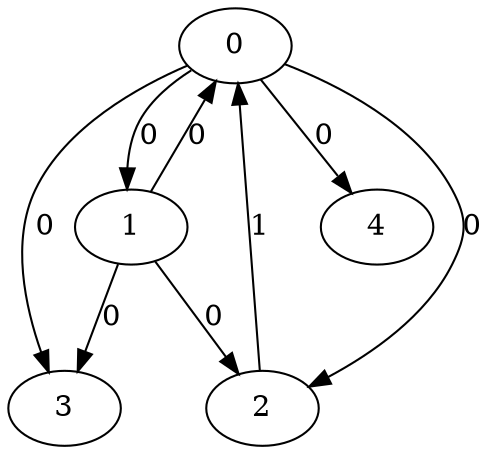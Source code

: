// Source:294 Canonical: -1 0 0 0 0 0 -1 0 0 -1 1 -1 -1 -1 -1 -1 -1 -1 -1 -1 -1 -1 -1 -1 -1
digraph HRA_from_294_graph_000 {
  0 -> 1 [label="0"];
  0 -> 2 [label="0"];
  0 -> 3 [label="0"];
  1 -> 0 [label="0"];
  1 -> 2 [label="0"];
  1 -> 3 [label="0"];
  2 -> 0 [label="1"];
  0 -> 4 [label="0"];
}

// Source:294 Canonical: -1 0 0 0 0 0 -1 0 0 -1 1 -1 -1 -1 -1 -1 -1 -1 -1 -1 0 -1 -1 -1 -1
digraph HRA_from_294_graph_001 {
  0 -> 1 [label="0"];
  0 -> 2 [label="0"];
  0 -> 3 [label="0"];
  1 -> 0 [label="0"];
  1 -> 2 [label="0"];
  1 -> 3 [label="0"];
  2 -> 0 [label="1"];
  0 -> 4 [label="0"];
  4 -> 0 [label="0"];
}

// Source:294 Canonical: -1 0 0 0 -1 0 -1 0 0 0 1 -1 -1 -1 -1 -1 -1 -1 -1 -1 -1 -1 -1 -1 -1
digraph HRA_from_294_graph_002 {
  0 -> 1 [label="0"];
  0 -> 2 [label="0"];
  0 -> 3 [label="0"];
  1 -> 0 [label="0"];
  1 -> 2 [label="0"];
  1 -> 3 [label="0"];
  2 -> 0 [label="1"];
  1 -> 4 [label="0"];
}

// Source:294 Canonical: -1 0 0 0 0 0 -1 0 0 0 1 -1 -1 -1 -1 -1 -1 -1 -1 -1 -1 -1 -1 -1 -1
digraph HRA_from_294_graph_003 {
  0 -> 1 [label="0"];
  0 -> 2 [label="0"];
  0 -> 3 [label="0"];
  1 -> 0 [label="0"];
  1 -> 2 [label="0"];
  1 -> 3 [label="0"];
  2 -> 0 [label="1"];
  0 -> 4 [label="0"];
  1 -> 4 [label="0"];
}

// Source:294 Canonical: -1 0 0 0 -1 0 -1 0 0 0 1 -1 -1 -1 -1 -1 -1 -1 -1 -1 0 -1 -1 -1 -1
digraph HRA_from_294_graph_004 {
  0 -> 1 [label="0"];
  0 -> 2 [label="0"];
  0 -> 3 [label="0"];
  1 -> 0 [label="0"];
  1 -> 2 [label="0"];
  1 -> 3 [label="0"];
  2 -> 0 [label="1"];
  4 -> 0 [label="0"];
  1 -> 4 [label="0"];
}

// Source:294 Canonical: -1 0 0 0 0 0 -1 0 0 0 1 -1 -1 -1 -1 -1 -1 -1 -1 -1 0 -1 -1 -1 -1
digraph HRA_from_294_graph_005 {
  0 -> 1 [label="0"];
  0 -> 2 [label="0"];
  0 -> 3 [label="0"];
  1 -> 0 [label="0"];
  1 -> 2 [label="0"];
  1 -> 3 [label="0"];
  2 -> 0 [label="1"];
  0 -> 4 [label="0"];
  4 -> 0 [label="0"];
  1 -> 4 [label="0"];
}

// Source:294 Canonical: -1 0 0 0 0 0 -1 0 0 -1 1 -1 -1 -1 -1 -1 -1 -1 -1 -1 -1 0 -1 -1 -1
digraph HRA_from_294_graph_006 {
  0 -> 1 [label="0"];
  0 -> 2 [label="0"];
  0 -> 3 [label="0"];
  1 -> 0 [label="0"];
  1 -> 2 [label="0"];
  1 -> 3 [label="0"];
  2 -> 0 [label="1"];
  0 -> 4 [label="0"];
  4 -> 1 [label="0"];
}

// Source:294 Canonical: -1 0 0 0 0 0 -1 0 0 -1 1 -1 -1 -1 -1 -1 -1 -1 -1 -1 0 0 -1 -1 -1
digraph HRA_from_294_graph_007 {
  0 -> 1 [label="0"];
  0 -> 2 [label="0"];
  0 -> 3 [label="0"];
  1 -> 0 [label="0"];
  1 -> 2 [label="0"];
  1 -> 3 [label="0"];
  2 -> 0 [label="1"];
  0 -> 4 [label="0"];
  4 -> 0 [label="0"];
  4 -> 1 [label="0"];
}

// Source:294 Canonical: -1 0 0 0 -1 0 -1 0 0 0 1 -1 -1 -1 -1 -1 -1 -1 -1 -1 -1 0 -1 -1 -1
digraph HRA_from_294_graph_008 {
  0 -> 1 [label="0"];
  0 -> 2 [label="0"];
  0 -> 3 [label="0"];
  1 -> 0 [label="0"];
  1 -> 2 [label="0"];
  1 -> 3 [label="0"];
  2 -> 0 [label="1"];
  1 -> 4 [label="0"];
  4 -> 1 [label="0"];
}

// Source:294 Canonical: -1 0 0 0 0 0 -1 0 0 0 1 -1 -1 -1 -1 -1 -1 -1 -1 -1 -1 0 -1 -1 -1
digraph HRA_from_294_graph_009 {
  0 -> 1 [label="0"];
  0 -> 2 [label="0"];
  0 -> 3 [label="0"];
  1 -> 0 [label="0"];
  1 -> 2 [label="0"];
  1 -> 3 [label="0"];
  2 -> 0 [label="1"];
  0 -> 4 [label="0"];
  1 -> 4 [label="0"];
  4 -> 1 [label="0"];
}

// Source:294 Canonical: -1 0 0 0 -1 0 -1 0 0 0 1 -1 -1 -1 -1 -1 -1 -1 -1 -1 0 0 -1 -1 -1
digraph HRA_from_294_graph_010 {
  0 -> 1 [label="0"];
  0 -> 2 [label="0"];
  0 -> 3 [label="0"];
  1 -> 0 [label="0"];
  1 -> 2 [label="0"];
  1 -> 3 [label="0"];
  2 -> 0 [label="1"];
  4 -> 0 [label="0"];
  1 -> 4 [label="0"];
  4 -> 1 [label="0"];
}

// Source:294 Canonical: -1 0 0 0 0 0 -1 0 0 0 1 -1 -1 -1 -1 -1 -1 -1 -1 -1 0 0 -1 -1 -1
digraph HRA_from_294_graph_011 {
  0 -> 1 [label="0"];
  0 -> 2 [label="0"];
  0 -> 3 [label="0"];
  1 -> 0 [label="0"];
  1 -> 2 [label="0"];
  1 -> 3 [label="0"];
  2 -> 0 [label="1"];
  0 -> 4 [label="0"];
  4 -> 0 [label="0"];
  1 -> 4 [label="0"];
  4 -> 1 [label="0"];
}

// Source:294 Canonical: -1 0 0 0 -1 0 -1 0 0 -1 1 -1 -1 -1 0 -1 -1 -1 -1 -1 -1 -1 -1 -1 -1
digraph HRA_from_294_graph_012 {
  0 -> 1 [label="0"];
  0 -> 2 [label="0"];
  0 -> 3 [label="0"];
  1 -> 0 [label="0"];
  1 -> 2 [label="0"];
  1 -> 3 [label="0"];
  2 -> 0 [label="1"];
  2 -> 4 [label="0"];
}

// Source:294 Canonical: -1 0 0 0 0 0 -1 0 0 -1 1 -1 -1 -1 0 -1 -1 -1 -1 -1 -1 -1 -1 -1 -1
digraph HRA_from_294_graph_013 {
  0 -> 1 [label="0"];
  0 -> 2 [label="0"];
  0 -> 3 [label="0"];
  1 -> 0 [label="0"];
  1 -> 2 [label="0"];
  1 -> 3 [label="0"];
  2 -> 0 [label="1"];
  0 -> 4 [label="0"];
  2 -> 4 [label="0"];
}

// Source:294 Canonical: -1 0 0 0 -1 0 -1 0 0 -1 1 -1 -1 -1 0 -1 -1 -1 -1 -1 0 -1 -1 -1 -1
digraph HRA_from_294_graph_014 {
  0 -> 1 [label="0"];
  0 -> 2 [label="0"];
  0 -> 3 [label="0"];
  1 -> 0 [label="0"];
  1 -> 2 [label="0"];
  1 -> 3 [label="0"];
  2 -> 0 [label="1"];
  4 -> 0 [label="0"];
  2 -> 4 [label="0"];
}

// Source:294 Canonical: -1 0 0 0 0 0 -1 0 0 -1 1 -1 -1 -1 0 -1 -1 -1 -1 -1 0 -1 -1 -1 -1
digraph HRA_from_294_graph_015 {
  0 -> 1 [label="0"];
  0 -> 2 [label="0"];
  0 -> 3 [label="0"];
  1 -> 0 [label="0"];
  1 -> 2 [label="0"];
  1 -> 3 [label="0"];
  2 -> 0 [label="1"];
  0 -> 4 [label="0"];
  4 -> 0 [label="0"];
  2 -> 4 [label="0"];
}

// Source:294 Canonical: -1 0 0 0 -1 0 -1 0 0 0 1 -1 -1 -1 0 -1 -1 -1 -1 -1 -1 -1 -1 -1 -1
digraph HRA_from_294_graph_016 {
  0 -> 1 [label="0"];
  0 -> 2 [label="0"];
  0 -> 3 [label="0"];
  1 -> 0 [label="0"];
  1 -> 2 [label="0"];
  1 -> 3 [label="0"];
  2 -> 0 [label="1"];
  1 -> 4 [label="0"];
  2 -> 4 [label="0"];
}

// Source:294 Canonical: -1 0 0 0 0 0 -1 0 0 0 1 -1 -1 -1 0 -1 -1 -1 -1 -1 -1 -1 -1 -1 -1
digraph HRA_from_294_graph_017 {
  0 -> 1 [label="0"];
  0 -> 2 [label="0"];
  0 -> 3 [label="0"];
  1 -> 0 [label="0"];
  1 -> 2 [label="0"];
  1 -> 3 [label="0"];
  2 -> 0 [label="1"];
  0 -> 4 [label="0"];
  1 -> 4 [label="0"];
  2 -> 4 [label="0"];
}

// Source:294 Canonical: -1 0 0 0 -1 0 -1 0 0 0 1 -1 -1 -1 0 -1 -1 -1 -1 -1 0 -1 -1 -1 -1
digraph HRA_from_294_graph_018 {
  0 -> 1 [label="0"];
  0 -> 2 [label="0"];
  0 -> 3 [label="0"];
  1 -> 0 [label="0"];
  1 -> 2 [label="0"];
  1 -> 3 [label="0"];
  2 -> 0 [label="1"];
  4 -> 0 [label="0"];
  1 -> 4 [label="0"];
  2 -> 4 [label="0"];
}

// Source:294 Canonical: -1 0 0 0 0 0 -1 0 0 0 1 -1 -1 -1 0 -1 -1 -1 -1 -1 0 -1 -1 -1 -1
digraph HRA_from_294_graph_019 {
  0 -> 1 [label="0"];
  0 -> 2 [label="0"];
  0 -> 3 [label="0"];
  1 -> 0 [label="0"];
  1 -> 2 [label="0"];
  1 -> 3 [label="0"];
  2 -> 0 [label="1"];
  0 -> 4 [label="0"];
  4 -> 0 [label="0"];
  1 -> 4 [label="0"];
  2 -> 4 [label="0"];
}

// Source:294 Canonical: -1 0 0 0 -1 0 -1 0 0 -1 1 -1 -1 -1 0 -1 -1 -1 -1 -1 -1 0 -1 -1 -1
digraph HRA_from_294_graph_020 {
  0 -> 1 [label="0"];
  0 -> 2 [label="0"];
  0 -> 3 [label="0"];
  1 -> 0 [label="0"];
  1 -> 2 [label="0"];
  1 -> 3 [label="0"];
  2 -> 0 [label="1"];
  4 -> 1 [label="0"];
  2 -> 4 [label="0"];
}

// Source:294 Canonical: -1 0 0 0 0 0 -1 0 0 -1 1 -1 -1 -1 0 -1 -1 -1 -1 -1 -1 0 -1 -1 -1
digraph HRA_from_294_graph_021 {
  0 -> 1 [label="0"];
  0 -> 2 [label="0"];
  0 -> 3 [label="0"];
  1 -> 0 [label="0"];
  1 -> 2 [label="0"];
  1 -> 3 [label="0"];
  2 -> 0 [label="1"];
  0 -> 4 [label="0"];
  4 -> 1 [label="0"];
  2 -> 4 [label="0"];
}

// Source:294 Canonical: -1 0 0 0 -1 0 -1 0 0 -1 1 -1 -1 -1 0 -1 -1 -1 -1 -1 0 0 -1 -1 -1
digraph HRA_from_294_graph_022 {
  0 -> 1 [label="0"];
  0 -> 2 [label="0"];
  0 -> 3 [label="0"];
  1 -> 0 [label="0"];
  1 -> 2 [label="0"];
  1 -> 3 [label="0"];
  2 -> 0 [label="1"];
  4 -> 0 [label="0"];
  4 -> 1 [label="0"];
  2 -> 4 [label="0"];
}

// Source:294 Canonical: -1 0 0 0 0 0 -1 0 0 -1 1 -1 -1 -1 0 -1 -1 -1 -1 -1 0 0 -1 -1 -1
digraph HRA_from_294_graph_023 {
  0 -> 1 [label="0"];
  0 -> 2 [label="0"];
  0 -> 3 [label="0"];
  1 -> 0 [label="0"];
  1 -> 2 [label="0"];
  1 -> 3 [label="0"];
  2 -> 0 [label="1"];
  0 -> 4 [label="0"];
  4 -> 0 [label="0"];
  4 -> 1 [label="0"];
  2 -> 4 [label="0"];
}

// Source:294 Canonical: -1 0 0 0 -1 0 -1 0 0 0 1 -1 -1 -1 0 -1 -1 -1 -1 -1 -1 0 -1 -1 -1
digraph HRA_from_294_graph_024 {
  0 -> 1 [label="0"];
  0 -> 2 [label="0"];
  0 -> 3 [label="0"];
  1 -> 0 [label="0"];
  1 -> 2 [label="0"];
  1 -> 3 [label="0"];
  2 -> 0 [label="1"];
  1 -> 4 [label="0"];
  4 -> 1 [label="0"];
  2 -> 4 [label="0"];
}

// Source:294 Canonical: -1 0 0 0 0 0 -1 0 0 0 1 -1 -1 -1 0 -1 -1 -1 -1 -1 -1 0 -1 -1 -1
digraph HRA_from_294_graph_025 {
  0 -> 1 [label="0"];
  0 -> 2 [label="0"];
  0 -> 3 [label="0"];
  1 -> 0 [label="0"];
  1 -> 2 [label="0"];
  1 -> 3 [label="0"];
  2 -> 0 [label="1"];
  0 -> 4 [label="0"];
  1 -> 4 [label="0"];
  4 -> 1 [label="0"];
  2 -> 4 [label="0"];
}

// Source:294 Canonical: -1 0 0 0 -1 0 -1 0 0 0 1 -1 -1 -1 0 -1 -1 -1 -1 -1 0 0 -1 -1 -1
digraph HRA_from_294_graph_026 {
  0 -> 1 [label="0"];
  0 -> 2 [label="0"];
  0 -> 3 [label="0"];
  1 -> 0 [label="0"];
  1 -> 2 [label="0"];
  1 -> 3 [label="0"];
  2 -> 0 [label="1"];
  4 -> 0 [label="0"];
  1 -> 4 [label="0"];
  4 -> 1 [label="0"];
  2 -> 4 [label="0"];
}

// Source:294 Canonical: -1 0 0 0 0 0 -1 0 0 0 1 -1 -1 -1 0 -1 -1 -1 -1 -1 0 0 -1 -1 -1
digraph HRA_from_294_graph_027 {
  0 -> 1 [label="0"];
  0 -> 2 [label="0"];
  0 -> 3 [label="0"];
  1 -> 0 [label="0"];
  1 -> 2 [label="0"];
  1 -> 3 [label="0"];
  2 -> 0 [label="1"];
  0 -> 4 [label="0"];
  4 -> 0 [label="0"];
  1 -> 4 [label="0"];
  4 -> 1 [label="0"];
  2 -> 4 [label="0"];
}

// Source:294 Canonical: -1 0 0 0 0 0 -1 0 0 -1 1 -1 -1 -1 -1 -1 -1 -1 -1 -1 -1 -1 0 -1 -1
digraph HRA_from_294_graph_028 {
  0 -> 1 [label="0"];
  0 -> 2 [label="0"];
  0 -> 3 [label="0"];
  1 -> 0 [label="0"];
  1 -> 2 [label="0"];
  1 -> 3 [label="0"];
  2 -> 0 [label="1"];
  0 -> 4 [label="0"];
  4 -> 2 [label="0"];
}

// Source:294 Canonical: -1 0 0 0 0 0 -1 0 0 -1 1 -1 -1 -1 -1 -1 -1 -1 -1 -1 0 -1 0 -1 -1
digraph HRA_from_294_graph_029 {
  0 -> 1 [label="0"];
  0 -> 2 [label="0"];
  0 -> 3 [label="0"];
  1 -> 0 [label="0"];
  1 -> 2 [label="0"];
  1 -> 3 [label="0"];
  2 -> 0 [label="1"];
  0 -> 4 [label="0"];
  4 -> 0 [label="0"];
  4 -> 2 [label="0"];
}

// Source:294 Canonical: -1 0 0 0 -1 0 -1 0 0 0 1 -1 -1 -1 -1 -1 -1 -1 -1 -1 -1 -1 0 -1 -1
digraph HRA_from_294_graph_030 {
  0 -> 1 [label="0"];
  0 -> 2 [label="0"];
  0 -> 3 [label="0"];
  1 -> 0 [label="0"];
  1 -> 2 [label="0"];
  1 -> 3 [label="0"];
  2 -> 0 [label="1"];
  1 -> 4 [label="0"];
  4 -> 2 [label="0"];
}

// Source:294 Canonical: -1 0 0 0 0 0 -1 0 0 0 1 -1 -1 -1 -1 -1 -1 -1 -1 -1 -1 -1 0 -1 -1
digraph HRA_from_294_graph_031 {
  0 -> 1 [label="0"];
  0 -> 2 [label="0"];
  0 -> 3 [label="0"];
  1 -> 0 [label="0"];
  1 -> 2 [label="0"];
  1 -> 3 [label="0"];
  2 -> 0 [label="1"];
  0 -> 4 [label="0"];
  1 -> 4 [label="0"];
  4 -> 2 [label="0"];
}

// Source:294 Canonical: -1 0 0 0 -1 0 -1 0 0 0 1 -1 -1 -1 -1 -1 -1 -1 -1 -1 0 -1 0 -1 -1
digraph HRA_from_294_graph_032 {
  0 -> 1 [label="0"];
  0 -> 2 [label="0"];
  0 -> 3 [label="0"];
  1 -> 0 [label="0"];
  1 -> 2 [label="0"];
  1 -> 3 [label="0"];
  2 -> 0 [label="1"];
  4 -> 0 [label="0"];
  1 -> 4 [label="0"];
  4 -> 2 [label="0"];
}

// Source:294 Canonical: -1 0 0 0 0 0 -1 0 0 0 1 -1 -1 -1 -1 -1 -1 -1 -1 -1 0 -1 0 -1 -1
digraph HRA_from_294_graph_033 {
  0 -> 1 [label="0"];
  0 -> 2 [label="0"];
  0 -> 3 [label="0"];
  1 -> 0 [label="0"];
  1 -> 2 [label="0"];
  1 -> 3 [label="0"];
  2 -> 0 [label="1"];
  0 -> 4 [label="0"];
  4 -> 0 [label="0"];
  1 -> 4 [label="0"];
  4 -> 2 [label="0"];
}

// Source:294 Canonical: -1 0 0 0 0 0 -1 0 0 -1 1 -1 -1 -1 -1 -1 -1 -1 -1 -1 -1 0 0 -1 -1
digraph HRA_from_294_graph_034 {
  0 -> 1 [label="0"];
  0 -> 2 [label="0"];
  0 -> 3 [label="0"];
  1 -> 0 [label="0"];
  1 -> 2 [label="0"];
  1 -> 3 [label="0"];
  2 -> 0 [label="1"];
  0 -> 4 [label="0"];
  4 -> 1 [label="0"];
  4 -> 2 [label="0"];
}

// Source:294 Canonical: -1 0 0 0 0 0 -1 0 0 -1 1 -1 -1 -1 -1 -1 -1 -1 -1 -1 0 0 0 -1 -1
digraph HRA_from_294_graph_035 {
  0 -> 1 [label="0"];
  0 -> 2 [label="0"];
  0 -> 3 [label="0"];
  1 -> 0 [label="0"];
  1 -> 2 [label="0"];
  1 -> 3 [label="0"];
  2 -> 0 [label="1"];
  0 -> 4 [label="0"];
  4 -> 0 [label="0"];
  4 -> 1 [label="0"];
  4 -> 2 [label="0"];
}

// Source:294 Canonical: -1 0 0 0 -1 0 -1 0 0 0 1 -1 -1 -1 -1 -1 -1 -1 -1 -1 -1 0 0 -1 -1
digraph HRA_from_294_graph_036 {
  0 -> 1 [label="0"];
  0 -> 2 [label="0"];
  0 -> 3 [label="0"];
  1 -> 0 [label="0"];
  1 -> 2 [label="0"];
  1 -> 3 [label="0"];
  2 -> 0 [label="1"];
  1 -> 4 [label="0"];
  4 -> 1 [label="0"];
  4 -> 2 [label="0"];
}

// Source:294 Canonical: -1 0 0 0 0 0 -1 0 0 0 1 -1 -1 -1 -1 -1 -1 -1 -1 -1 -1 0 0 -1 -1
digraph HRA_from_294_graph_037 {
  0 -> 1 [label="0"];
  0 -> 2 [label="0"];
  0 -> 3 [label="0"];
  1 -> 0 [label="0"];
  1 -> 2 [label="0"];
  1 -> 3 [label="0"];
  2 -> 0 [label="1"];
  0 -> 4 [label="0"];
  1 -> 4 [label="0"];
  4 -> 1 [label="0"];
  4 -> 2 [label="0"];
}

// Source:294 Canonical: -1 0 0 0 -1 0 -1 0 0 0 1 -1 -1 -1 -1 -1 -1 -1 -1 -1 0 0 0 -1 -1
digraph HRA_from_294_graph_038 {
  0 -> 1 [label="0"];
  0 -> 2 [label="0"];
  0 -> 3 [label="0"];
  1 -> 0 [label="0"];
  1 -> 2 [label="0"];
  1 -> 3 [label="0"];
  2 -> 0 [label="1"];
  4 -> 0 [label="0"];
  1 -> 4 [label="0"];
  4 -> 1 [label="0"];
  4 -> 2 [label="0"];
}

// Source:294 Canonical: -1 0 0 0 0 0 -1 0 0 0 1 -1 -1 -1 -1 -1 -1 -1 -1 -1 0 0 0 -1 -1
digraph HRA_from_294_graph_039 {
  0 -> 1 [label="0"];
  0 -> 2 [label="0"];
  0 -> 3 [label="0"];
  1 -> 0 [label="0"];
  1 -> 2 [label="0"];
  1 -> 3 [label="0"];
  2 -> 0 [label="1"];
  0 -> 4 [label="0"];
  4 -> 0 [label="0"];
  1 -> 4 [label="0"];
  4 -> 1 [label="0"];
  4 -> 2 [label="0"];
}

// Source:294 Canonical: -1 0 0 0 -1 0 -1 0 0 -1 1 -1 -1 -1 0 -1 -1 -1 -1 -1 -1 -1 0 -1 -1
digraph HRA_from_294_graph_040 {
  0 -> 1 [label="0"];
  0 -> 2 [label="0"];
  0 -> 3 [label="0"];
  1 -> 0 [label="0"];
  1 -> 2 [label="0"];
  1 -> 3 [label="0"];
  2 -> 0 [label="1"];
  2 -> 4 [label="0"];
  4 -> 2 [label="0"];
}

// Source:294 Canonical: -1 0 0 0 0 0 -1 0 0 -1 1 -1 -1 -1 0 -1 -1 -1 -1 -1 -1 -1 0 -1 -1
digraph HRA_from_294_graph_041 {
  0 -> 1 [label="0"];
  0 -> 2 [label="0"];
  0 -> 3 [label="0"];
  1 -> 0 [label="0"];
  1 -> 2 [label="0"];
  1 -> 3 [label="0"];
  2 -> 0 [label="1"];
  0 -> 4 [label="0"];
  2 -> 4 [label="0"];
  4 -> 2 [label="0"];
}

// Source:294 Canonical: -1 0 0 0 -1 0 -1 0 0 -1 1 -1 -1 -1 0 -1 -1 -1 -1 -1 0 -1 0 -1 -1
digraph HRA_from_294_graph_042 {
  0 -> 1 [label="0"];
  0 -> 2 [label="0"];
  0 -> 3 [label="0"];
  1 -> 0 [label="0"];
  1 -> 2 [label="0"];
  1 -> 3 [label="0"];
  2 -> 0 [label="1"];
  4 -> 0 [label="0"];
  2 -> 4 [label="0"];
  4 -> 2 [label="0"];
}

// Source:294 Canonical: -1 0 0 0 0 0 -1 0 0 -1 1 -1 -1 -1 0 -1 -1 -1 -1 -1 0 -1 0 -1 -1
digraph HRA_from_294_graph_043 {
  0 -> 1 [label="0"];
  0 -> 2 [label="0"];
  0 -> 3 [label="0"];
  1 -> 0 [label="0"];
  1 -> 2 [label="0"];
  1 -> 3 [label="0"];
  2 -> 0 [label="1"];
  0 -> 4 [label="0"];
  4 -> 0 [label="0"];
  2 -> 4 [label="0"];
  4 -> 2 [label="0"];
}

// Source:294 Canonical: -1 0 0 0 -1 0 -1 0 0 0 1 -1 -1 -1 0 -1 -1 -1 -1 -1 -1 -1 0 -1 -1
digraph HRA_from_294_graph_044 {
  0 -> 1 [label="0"];
  0 -> 2 [label="0"];
  0 -> 3 [label="0"];
  1 -> 0 [label="0"];
  1 -> 2 [label="0"];
  1 -> 3 [label="0"];
  2 -> 0 [label="1"];
  1 -> 4 [label="0"];
  2 -> 4 [label="0"];
  4 -> 2 [label="0"];
}

// Source:294 Canonical: -1 0 0 0 0 0 -1 0 0 0 1 -1 -1 -1 0 -1 -1 -1 -1 -1 -1 -1 0 -1 -1
digraph HRA_from_294_graph_045 {
  0 -> 1 [label="0"];
  0 -> 2 [label="0"];
  0 -> 3 [label="0"];
  1 -> 0 [label="0"];
  1 -> 2 [label="0"];
  1 -> 3 [label="0"];
  2 -> 0 [label="1"];
  0 -> 4 [label="0"];
  1 -> 4 [label="0"];
  2 -> 4 [label="0"];
  4 -> 2 [label="0"];
}

// Source:294 Canonical: -1 0 0 0 -1 0 -1 0 0 0 1 -1 -1 -1 0 -1 -1 -1 -1 -1 0 -1 0 -1 -1
digraph HRA_from_294_graph_046 {
  0 -> 1 [label="0"];
  0 -> 2 [label="0"];
  0 -> 3 [label="0"];
  1 -> 0 [label="0"];
  1 -> 2 [label="0"];
  1 -> 3 [label="0"];
  2 -> 0 [label="1"];
  4 -> 0 [label="0"];
  1 -> 4 [label="0"];
  2 -> 4 [label="0"];
  4 -> 2 [label="0"];
}

// Source:294 Canonical: -1 0 0 0 0 0 -1 0 0 0 1 -1 -1 -1 0 -1 -1 -1 -1 -1 0 -1 0 -1 -1
digraph HRA_from_294_graph_047 {
  0 -> 1 [label="0"];
  0 -> 2 [label="0"];
  0 -> 3 [label="0"];
  1 -> 0 [label="0"];
  1 -> 2 [label="0"];
  1 -> 3 [label="0"];
  2 -> 0 [label="1"];
  0 -> 4 [label="0"];
  4 -> 0 [label="0"];
  1 -> 4 [label="0"];
  2 -> 4 [label="0"];
  4 -> 2 [label="0"];
}

// Source:294 Canonical: -1 0 0 0 -1 0 -1 0 0 -1 1 -1 -1 -1 0 -1 -1 -1 -1 -1 -1 0 0 -1 -1
digraph HRA_from_294_graph_048 {
  0 -> 1 [label="0"];
  0 -> 2 [label="0"];
  0 -> 3 [label="0"];
  1 -> 0 [label="0"];
  1 -> 2 [label="0"];
  1 -> 3 [label="0"];
  2 -> 0 [label="1"];
  4 -> 1 [label="0"];
  2 -> 4 [label="0"];
  4 -> 2 [label="0"];
}

// Source:294 Canonical: -1 0 0 0 0 0 -1 0 0 -1 1 -1 -1 -1 0 -1 -1 -1 -1 -1 -1 0 0 -1 -1
digraph HRA_from_294_graph_049 {
  0 -> 1 [label="0"];
  0 -> 2 [label="0"];
  0 -> 3 [label="0"];
  1 -> 0 [label="0"];
  1 -> 2 [label="0"];
  1 -> 3 [label="0"];
  2 -> 0 [label="1"];
  0 -> 4 [label="0"];
  4 -> 1 [label="0"];
  2 -> 4 [label="0"];
  4 -> 2 [label="0"];
}

// Source:294 Canonical: -1 0 0 0 -1 0 -1 0 0 -1 1 -1 -1 -1 0 -1 -1 -1 -1 -1 0 0 0 -1 -1
digraph HRA_from_294_graph_050 {
  0 -> 1 [label="0"];
  0 -> 2 [label="0"];
  0 -> 3 [label="0"];
  1 -> 0 [label="0"];
  1 -> 2 [label="0"];
  1 -> 3 [label="0"];
  2 -> 0 [label="1"];
  4 -> 0 [label="0"];
  4 -> 1 [label="0"];
  2 -> 4 [label="0"];
  4 -> 2 [label="0"];
}

// Source:294 Canonical: -1 0 0 0 0 0 -1 0 0 -1 1 -1 -1 -1 0 -1 -1 -1 -1 -1 0 0 0 -1 -1
digraph HRA_from_294_graph_051 {
  0 -> 1 [label="0"];
  0 -> 2 [label="0"];
  0 -> 3 [label="0"];
  1 -> 0 [label="0"];
  1 -> 2 [label="0"];
  1 -> 3 [label="0"];
  2 -> 0 [label="1"];
  0 -> 4 [label="0"];
  4 -> 0 [label="0"];
  4 -> 1 [label="0"];
  2 -> 4 [label="0"];
  4 -> 2 [label="0"];
}

// Source:294 Canonical: -1 0 0 0 -1 0 -1 0 0 0 1 -1 -1 -1 0 -1 -1 -1 -1 -1 -1 0 0 -1 -1
digraph HRA_from_294_graph_052 {
  0 -> 1 [label="0"];
  0 -> 2 [label="0"];
  0 -> 3 [label="0"];
  1 -> 0 [label="0"];
  1 -> 2 [label="0"];
  1 -> 3 [label="0"];
  2 -> 0 [label="1"];
  1 -> 4 [label="0"];
  4 -> 1 [label="0"];
  2 -> 4 [label="0"];
  4 -> 2 [label="0"];
}

// Source:294 Canonical: -1 0 0 0 0 0 -1 0 0 0 1 -1 -1 -1 0 -1 -1 -1 -1 -1 -1 0 0 -1 -1
digraph HRA_from_294_graph_053 {
  0 -> 1 [label="0"];
  0 -> 2 [label="0"];
  0 -> 3 [label="0"];
  1 -> 0 [label="0"];
  1 -> 2 [label="0"];
  1 -> 3 [label="0"];
  2 -> 0 [label="1"];
  0 -> 4 [label="0"];
  1 -> 4 [label="0"];
  4 -> 1 [label="0"];
  2 -> 4 [label="0"];
  4 -> 2 [label="0"];
}

// Source:294 Canonical: -1 0 0 0 -1 0 -1 0 0 0 1 -1 -1 -1 0 -1 -1 -1 -1 -1 0 0 0 -1 -1
digraph HRA_from_294_graph_054 {
  0 -> 1 [label="0"];
  0 -> 2 [label="0"];
  0 -> 3 [label="0"];
  1 -> 0 [label="0"];
  1 -> 2 [label="0"];
  1 -> 3 [label="0"];
  2 -> 0 [label="1"];
  4 -> 0 [label="0"];
  1 -> 4 [label="0"];
  4 -> 1 [label="0"];
  2 -> 4 [label="0"];
  4 -> 2 [label="0"];
}

// Source:294 Canonical: -1 0 0 0 0 0 -1 0 0 0 1 -1 -1 -1 0 -1 -1 -1 -1 -1 0 0 0 -1 -1
digraph HRA_from_294_graph_055 {
  0 -> 1 [label="0"];
  0 -> 2 [label="0"];
  0 -> 3 [label="0"];
  1 -> 0 [label="0"];
  1 -> 2 [label="0"];
  1 -> 3 [label="0"];
  2 -> 0 [label="1"];
  0 -> 4 [label="0"];
  4 -> 0 [label="0"];
  1 -> 4 [label="0"];
  4 -> 1 [label="0"];
  2 -> 4 [label="0"];
  4 -> 2 [label="0"];
}

// Source:294 Canonical: -1 0 0 0 -1 0 -1 0 0 -1 1 -1 -1 -1 -1 -1 -1 -1 -1 0 -1 -1 -1 -1 -1
digraph HRA_from_294_graph_056 {
  0 -> 1 [label="0"];
  0 -> 2 [label="0"];
  0 -> 3 [label="0"];
  1 -> 0 [label="0"];
  1 -> 2 [label="0"];
  1 -> 3 [label="0"];
  2 -> 0 [label="1"];
  3 -> 4 [label="0"];
}

// Source:294 Canonical: -1 0 0 0 0 0 -1 0 0 -1 1 -1 -1 -1 -1 -1 -1 -1 -1 0 -1 -1 -1 -1 -1
digraph HRA_from_294_graph_057 {
  0 -> 1 [label="0"];
  0 -> 2 [label="0"];
  0 -> 3 [label="0"];
  1 -> 0 [label="0"];
  1 -> 2 [label="0"];
  1 -> 3 [label="0"];
  2 -> 0 [label="1"];
  0 -> 4 [label="0"];
  3 -> 4 [label="0"];
}

// Source:294 Canonical: -1 0 0 0 -1 0 -1 0 0 -1 1 -1 -1 -1 -1 -1 -1 -1 -1 0 0 -1 -1 -1 -1
digraph HRA_from_294_graph_058 {
  0 -> 1 [label="0"];
  0 -> 2 [label="0"];
  0 -> 3 [label="0"];
  1 -> 0 [label="0"];
  1 -> 2 [label="0"];
  1 -> 3 [label="0"];
  2 -> 0 [label="1"];
  4 -> 0 [label="0"];
  3 -> 4 [label="0"];
}

// Source:294 Canonical: -1 0 0 0 0 0 -1 0 0 -1 1 -1 -1 -1 -1 -1 -1 -1 -1 0 0 -1 -1 -1 -1
digraph HRA_from_294_graph_059 {
  0 -> 1 [label="0"];
  0 -> 2 [label="0"];
  0 -> 3 [label="0"];
  1 -> 0 [label="0"];
  1 -> 2 [label="0"];
  1 -> 3 [label="0"];
  2 -> 0 [label="1"];
  0 -> 4 [label="0"];
  4 -> 0 [label="0"];
  3 -> 4 [label="0"];
}

// Source:294 Canonical: -1 0 0 0 -1 0 -1 0 0 0 1 -1 -1 -1 -1 -1 -1 -1 -1 0 -1 -1 -1 -1 -1
digraph HRA_from_294_graph_060 {
  0 -> 1 [label="0"];
  0 -> 2 [label="0"];
  0 -> 3 [label="0"];
  1 -> 0 [label="0"];
  1 -> 2 [label="0"];
  1 -> 3 [label="0"];
  2 -> 0 [label="1"];
  1 -> 4 [label="0"];
  3 -> 4 [label="0"];
}

// Source:294 Canonical: -1 0 0 0 0 0 -1 0 0 0 1 -1 -1 -1 -1 -1 -1 -1 -1 0 -1 -1 -1 -1 -1
digraph HRA_from_294_graph_061 {
  0 -> 1 [label="0"];
  0 -> 2 [label="0"];
  0 -> 3 [label="0"];
  1 -> 0 [label="0"];
  1 -> 2 [label="0"];
  1 -> 3 [label="0"];
  2 -> 0 [label="1"];
  0 -> 4 [label="0"];
  1 -> 4 [label="0"];
  3 -> 4 [label="0"];
}

// Source:294 Canonical: -1 0 0 0 -1 0 -1 0 0 0 1 -1 -1 -1 -1 -1 -1 -1 -1 0 0 -1 -1 -1 -1
digraph HRA_from_294_graph_062 {
  0 -> 1 [label="0"];
  0 -> 2 [label="0"];
  0 -> 3 [label="0"];
  1 -> 0 [label="0"];
  1 -> 2 [label="0"];
  1 -> 3 [label="0"];
  2 -> 0 [label="1"];
  4 -> 0 [label="0"];
  1 -> 4 [label="0"];
  3 -> 4 [label="0"];
}

// Source:294 Canonical: -1 0 0 0 0 0 -1 0 0 0 1 -1 -1 -1 -1 -1 -1 -1 -1 0 0 -1 -1 -1 -1
digraph HRA_from_294_graph_063 {
  0 -> 1 [label="0"];
  0 -> 2 [label="0"];
  0 -> 3 [label="0"];
  1 -> 0 [label="0"];
  1 -> 2 [label="0"];
  1 -> 3 [label="0"];
  2 -> 0 [label="1"];
  0 -> 4 [label="0"];
  4 -> 0 [label="0"];
  1 -> 4 [label="0"];
  3 -> 4 [label="0"];
}

// Source:294 Canonical: -1 0 0 0 -1 0 -1 0 0 -1 1 -1 -1 -1 -1 -1 -1 -1 -1 0 -1 0 -1 -1 -1
digraph HRA_from_294_graph_064 {
  0 -> 1 [label="0"];
  0 -> 2 [label="0"];
  0 -> 3 [label="0"];
  1 -> 0 [label="0"];
  1 -> 2 [label="0"];
  1 -> 3 [label="0"];
  2 -> 0 [label="1"];
  4 -> 1 [label="0"];
  3 -> 4 [label="0"];
}

// Source:294 Canonical: -1 0 0 0 0 0 -1 0 0 -1 1 -1 -1 -1 -1 -1 -1 -1 -1 0 -1 0 -1 -1 -1
digraph HRA_from_294_graph_065 {
  0 -> 1 [label="0"];
  0 -> 2 [label="0"];
  0 -> 3 [label="0"];
  1 -> 0 [label="0"];
  1 -> 2 [label="0"];
  1 -> 3 [label="0"];
  2 -> 0 [label="1"];
  0 -> 4 [label="0"];
  4 -> 1 [label="0"];
  3 -> 4 [label="0"];
}

// Source:294 Canonical: -1 0 0 0 -1 0 -1 0 0 -1 1 -1 -1 -1 -1 -1 -1 -1 -1 0 0 0 -1 -1 -1
digraph HRA_from_294_graph_066 {
  0 -> 1 [label="0"];
  0 -> 2 [label="0"];
  0 -> 3 [label="0"];
  1 -> 0 [label="0"];
  1 -> 2 [label="0"];
  1 -> 3 [label="0"];
  2 -> 0 [label="1"];
  4 -> 0 [label="0"];
  4 -> 1 [label="0"];
  3 -> 4 [label="0"];
}

// Source:294 Canonical: -1 0 0 0 0 0 -1 0 0 -1 1 -1 -1 -1 -1 -1 -1 -1 -1 0 0 0 -1 -1 -1
digraph HRA_from_294_graph_067 {
  0 -> 1 [label="0"];
  0 -> 2 [label="0"];
  0 -> 3 [label="0"];
  1 -> 0 [label="0"];
  1 -> 2 [label="0"];
  1 -> 3 [label="0"];
  2 -> 0 [label="1"];
  0 -> 4 [label="0"];
  4 -> 0 [label="0"];
  4 -> 1 [label="0"];
  3 -> 4 [label="0"];
}

// Source:294 Canonical: -1 0 0 0 -1 0 -1 0 0 0 1 -1 -1 -1 -1 -1 -1 -1 -1 0 -1 0 -1 -1 -1
digraph HRA_from_294_graph_068 {
  0 -> 1 [label="0"];
  0 -> 2 [label="0"];
  0 -> 3 [label="0"];
  1 -> 0 [label="0"];
  1 -> 2 [label="0"];
  1 -> 3 [label="0"];
  2 -> 0 [label="1"];
  1 -> 4 [label="0"];
  4 -> 1 [label="0"];
  3 -> 4 [label="0"];
}

// Source:294 Canonical: -1 0 0 0 0 0 -1 0 0 0 1 -1 -1 -1 -1 -1 -1 -1 -1 0 -1 0 -1 -1 -1
digraph HRA_from_294_graph_069 {
  0 -> 1 [label="0"];
  0 -> 2 [label="0"];
  0 -> 3 [label="0"];
  1 -> 0 [label="0"];
  1 -> 2 [label="0"];
  1 -> 3 [label="0"];
  2 -> 0 [label="1"];
  0 -> 4 [label="0"];
  1 -> 4 [label="0"];
  4 -> 1 [label="0"];
  3 -> 4 [label="0"];
}

// Source:294 Canonical: -1 0 0 0 -1 0 -1 0 0 0 1 -1 -1 -1 -1 -1 -1 -1 -1 0 0 0 -1 -1 -1
digraph HRA_from_294_graph_070 {
  0 -> 1 [label="0"];
  0 -> 2 [label="0"];
  0 -> 3 [label="0"];
  1 -> 0 [label="0"];
  1 -> 2 [label="0"];
  1 -> 3 [label="0"];
  2 -> 0 [label="1"];
  4 -> 0 [label="0"];
  1 -> 4 [label="0"];
  4 -> 1 [label="0"];
  3 -> 4 [label="0"];
}

// Source:294 Canonical: -1 0 0 0 0 0 -1 0 0 0 1 -1 -1 -1 -1 -1 -1 -1 -1 0 0 0 -1 -1 -1
digraph HRA_from_294_graph_071 {
  0 -> 1 [label="0"];
  0 -> 2 [label="0"];
  0 -> 3 [label="0"];
  1 -> 0 [label="0"];
  1 -> 2 [label="0"];
  1 -> 3 [label="0"];
  2 -> 0 [label="1"];
  0 -> 4 [label="0"];
  4 -> 0 [label="0"];
  1 -> 4 [label="0"];
  4 -> 1 [label="0"];
  3 -> 4 [label="0"];
}

// Source:294 Canonical: -1 0 0 0 -1 0 -1 0 0 -1 1 -1 -1 -1 0 -1 -1 -1 -1 0 -1 -1 -1 -1 -1
digraph HRA_from_294_graph_072 {
  0 -> 1 [label="0"];
  0 -> 2 [label="0"];
  0 -> 3 [label="0"];
  1 -> 0 [label="0"];
  1 -> 2 [label="0"];
  1 -> 3 [label="0"];
  2 -> 0 [label="1"];
  2 -> 4 [label="0"];
  3 -> 4 [label="0"];
}

// Source:294 Canonical: -1 0 0 0 0 0 -1 0 0 -1 1 -1 -1 -1 0 -1 -1 -1 -1 0 -1 -1 -1 -1 -1
digraph HRA_from_294_graph_073 {
  0 -> 1 [label="0"];
  0 -> 2 [label="0"];
  0 -> 3 [label="0"];
  1 -> 0 [label="0"];
  1 -> 2 [label="0"];
  1 -> 3 [label="0"];
  2 -> 0 [label="1"];
  0 -> 4 [label="0"];
  2 -> 4 [label="0"];
  3 -> 4 [label="0"];
}

// Source:294 Canonical: -1 0 0 0 -1 0 -1 0 0 -1 1 -1 -1 -1 0 -1 -1 -1 -1 0 0 -1 -1 -1 -1
digraph HRA_from_294_graph_074 {
  0 -> 1 [label="0"];
  0 -> 2 [label="0"];
  0 -> 3 [label="0"];
  1 -> 0 [label="0"];
  1 -> 2 [label="0"];
  1 -> 3 [label="0"];
  2 -> 0 [label="1"];
  4 -> 0 [label="0"];
  2 -> 4 [label="0"];
  3 -> 4 [label="0"];
}

// Source:294 Canonical: -1 0 0 0 0 0 -1 0 0 -1 1 -1 -1 -1 0 -1 -1 -1 -1 0 0 -1 -1 -1 -1
digraph HRA_from_294_graph_075 {
  0 -> 1 [label="0"];
  0 -> 2 [label="0"];
  0 -> 3 [label="0"];
  1 -> 0 [label="0"];
  1 -> 2 [label="0"];
  1 -> 3 [label="0"];
  2 -> 0 [label="1"];
  0 -> 4 [label="0"];
  4 -> 0 [label="0"];
  2 -> 4 [label="0"];
  3 -> 4 [label="0"];
}

// Source:294 Canonical: -1 0 0 0 -1 0 -1 0 0 0 1 -1 -1 -1 0 -1 -1 -1 -1 0 -1 -1 -1 -1 -1
digraph HRA_from_294_graph_076 {
  0 -> 1 [label="0"];
  0 -> 2 [label="0"];
  0 -> 3 [label="0"];
  1 -> 0 [label="0"];
  1 -> 2 [label="0"];
  1 -> 3 [label="0"];
  2 -> 0 [label="1"];
  1 -> 4 [label="0"];
  2 -> 4 [label="0"];
  3 -> 4 [label="0"];
}

// Source:294 Canonical: -1 0 0 0 0 0 -1 0 0 0 1 -1 -1 -1 0 -1 -1 -1 -1 0 -1 -1 -1 -1 -1
digraph HRA_from_294_graph_077 {
  0 -> 1 [label="0"];
  0 -> 2 [label="0"];
  0 -> 3 [label="0"];
  1 -> 0 [label="0"];
  1 -> 2 [label="0"];
  1 -> 3 [label="0"];
  2 -> 0 [label="1"];
  0 -> 4 [label="0"];
  1 -> 4 [label="0"];
  2 -> 4 [label="0"];
  3 -> 4 [label="0"];
}

// Source:294 Canonical: -1 0 0 0 -1 0 -1 0 0 0 1 -1 -1 -1 0 -1 -1 -1 -1 0 0 -1 -1 -1 -1
digraph HRA_from_294_graph_078 {
  0 -> 1 [label="0"];
  0 -> 2 [label="0"];
  0 -> 3 [label="0"];
  1 -> 0 [label="0"];
  1 -> 2 [label="0"];
  1 -> 3 [label="0"];
  2 -> 0 [label="1"];
  4 -> 0 [label="0"];
  1 -> 4 [label="0"];
  2 -> 4 [label="0"];
  3 -> 4 [label="0"];
}

// Source:294 Canonical: -1 0 0 0 0 0 -1 0 0 0 1 -1 -1 -1 0 -1 -1 -1 -1 0 0 -1 -1 -1 -1
digraph HRA_from_294_graph_079 {
  0 -> 1 [label="0"];
  0 -> 2 [label="0"];
  0 -> 3 [label="0"];
  1 -> 0 [label="0"];
  1 -> 2 [label="0"];
  1 -> 3 [label="0"];
  2 -> 0 [label="1"];
  0 -> 4 [label="0"];
  4 -> 0 [label="0"];
  1 -> 4 [label="0"];
  2 -> 4 [label="0"];
  3 -> 4 [label="0"];
}

// Source:294 Canonical: -1 0 0 0 -1 0 -1 0 0 -1 1 -1 -1 -1 0 -1 -1 -1 -1 0 -1 0 -1 -1 -1
digraph HRA_from_294_graph_080 {
  0 -> 1 [label="0"];
  0 -> 2 [label="0"];
  0 -> 3 [label="0"];
  1 -> 0 [label="0"];
  1 -> 2 [label="0"];
  1 -> 3 [label="0"];
  2 -> 0 [label="1"];
  4 -> 1 [label="0"];
  2 -> 4 [label="0"];
  3 -> 4 [label="0"];
}

// Source:294 Canonical: -1 0 0 0 0 0 -1 0 0 -1 1 -1 -1 -1 0 -1 -1 -1 -1 0 -1 0 -1 -1 -1
digraph HRA_from_294_graph_081 {
  0 -> 1 [label="0"];
  0 -> 2 [label="0"];
  0 -> 3 [label="0"];
  1 -> 0 [label="0"];
  1 -> 2 [label="0"];
  1 -> 3 [label="0"];
  2 -> 0 [label="1"];
  0 -> 4 [label="0"];
  4 -> 1 [label="0"];
  2 -> 4 [label="0"];
  3 -> 4 [label="0"];
}

// Source:294 Canonical: -1 0 0 0 -1 0 -1 0 0 -1 1 -1 -1 -1 0 -1 -1 -1 -1 0 0 0 -1 -1 -1
digraph HRA_from_294_graph_082 {
  0 -> 1 [label="0"];
  0 -> 2 [label="0"];
  0 -> 3 [label="0"];
  1 -> 0 [label="0"];
  1 -> 2 [label="0"];
  1 -> 3 [label="0"];
  2 -> 0 [label="1"];
  4 -> 0 [label="0"];
  4 -> 1 [label="0"];
  2 -> 4 [label="0"];
  3 -> 4 [label="0"];
}

// Source:294 Canonical: -1 0 0 0 0 0 -1 0 0 -1 1 -1 -1 -1 0 -1 -1 -1 -1 0 0 0 -1 -1 -1
digraph HRA_from_294_graph_083 {
  0 -> 1 [label="0"];
  0 -> 2 [label="0"];
  0 -> 3 [label="0"];
  1 -> 0 [label="0"];
  1 -> 2 [label="0"];
  1 -> 3 [label="0"];
  2 -> 0 [label="1"];
  0 -> 4 [label="0"];
  4 -> 0 [label="0"];
  4 -> 1 [label="0"];
  2 -> 4 [label="0"];
  3 -> 4 [label="0"];
}

// Source:294 Canonical: -1 0 0 0 -1 0 -1 0 0 0 1 -1 -1 -1 0 -1 -1 -1 -1 0 -1 0 -1 -1 -1
digraph HRA_from_294_graph_084 {
  0 -> 1 [label="0"];
  0 -> 2 [label="0"];
  0 -> 3 [label="0"];
  1 -> 0 [label="0"];
  1 -> 2 [label="0"];
  1 -> 3 [label="0"];
  2 -> 0 [label="1"];
  1 -> 4 [label="0"];
  4 -> 1 [label="0"];
  2 -> 4 [label="0"];
  3 -> 4 [label="0"];
}

// Source:294 Canonical: -1 0 0 0 0 0 -1 0 0 0 1 -1 -1 -1 0 -1 -1 -1 -1 0 -1 0 -1 -1 -1
digraph HRA_from_294_graph_085 {
  0 -> 1 [label="0"];
  0 -> 2 [label="0"];
  0 -> 3 [label="0"];
  1 -> 0 [label="0"];
  1 -> 2 [label="0"];
  1 -> 3 [label="0"];
  2 -> 0 [label="1"];
  0 -> 4 [label="0"];
  1 -> 4 [label="0"];
  4 -> 1 [label="0"];
  2 -> 4 [label="0"];
  3 -> 4 [label="0"];
}

// Source:294 Canonical: -1 0 0 0 -1 0 -1 0 0 0 1 -1 -1 -1 0 -1 -1 -1 -1 0 0 0 -1 -1 -1
digraph HRA_from_294_graph_086 {
  0 -> 1 [label="0"];
  0 -> 2 [label="0"];
  0 -> 3 [label="0"];
  1 -> 0 [label="0"];
  1 -> 2 [label="0"];
  1 -> 3 [label="0"];
  2 -> 0 [label="1"];
  4 -> 0 [label="0"];
  1 -> 4 [label="0"];
  4 -> 1 [label="0"];
  2 -> 4 [label="0"];
  3 -> 4 [label="0"];
}

// Source:294 Canonical: -1 0 0 0 0 0 -1 0 0 0 1 -1 -1 -1 0 -1 -1 -1 -1 0 0 0 -1 -1 -1
digraph HRA_from_294_graph_087 {
  0 -> 1 [label="0"];
  0 -> 2 [label="0"];
  0 -> 3 [label="0"];
  1 -> 0 [label="0"];
  1 -> 2 [label="0"];
  1 -> 3 [label="0"];
  2 -> 0 [label="1"];
  0 -> 4 [label="0"];
  4 -> 0 [label="0"];
  1 -> 4 [label="0"];
  4 -> 1 [label="0"];
  2 -> 4 [label="0"];
  3 -> 4 [label="0"];
}

// Source:294 Canonical: -1 0 0 0 -1 0 -1 0 0 -1 1 -1 -1 -1 -1 -1 -1 -1 -1 0 -1 -1 0 -1 -1
digraph HRA_from_294_graph_088 {
  0 -> 1 [label="0"];
  0 -> 2 [label="0"];
  0 -> 3 [label="0"];
  1 -> 0 [label="0"];
  1 -> 2 [label="0"];
  1 -> 3 [label="0"];
  2 -> 0 [label="1"];
  4 -> 2 [label="0"];
  3 -> 4 [label="0"];
}

// Source:294 Canonical: -1 0 0 0 0 0 -1 0 0 -1 1 -1 -1 -1 -1 -1 -1 -1 -1 0 -1 -1 0 -1 -1
digraph HRA_from_294_graph_089 {
  0 -> 1 [label="0"];
  0 -> 2 [label="0"];
  0 -> 3 [label="0"];
  1 -> 0 [label="0"];
  1 -> 2 [label="0"];
  1 -> 3 [label="0"];
  2 -> 0 [label="1"];
  0 -> 4 [label="0"];
  4 -> 2 [label="0"];
  3 -> 4 [label="0"];
}

// Source:294 Canonical: -1 0 0 0 -1 0 -1 0 0 -1 1 -1 -1 -1 -1 -1 -1 -1 -1 0 0 -1 0 -1 -1
digraph HRA_from_294_graph_090 {
  0 -> 1 [label="0"];
  0 -> 2 [label="0"];
  0 -> 3 [label="0"];
  1 -> 0 [label="0"];
  1 -> 2 [label="0"];
  1 -> 3 [label="0"];
  2 -> 0 [label="1"];
  4 -> 0 [label="0"];
  4 -> 2 [label="0"];
  3 -> 4 [label="0"];
}

// Source:294 Canonical: -1 0 0 0 0 0 -1 0 0 -1 1 -1 -1 -1 -1 -1 -1 -1 -1 0 0 -1 0 -1 -1
digraph HRA_from_294_graph_091 {
  0 -> 1 [label="0"];
  0 -> 2 [label="0"];
  0 -> 3 [label="0"];
  1 -> 0 [label="0"];
  1 -> 2 [label="0"];
  1 -> 3 [label="0"];
  2 -> 0 [label="1"];
  0 -> 4 [label="0"];
  4 -> 0 [label="0"];
  4 -> 2 [label="0"];
  3 -> 4 [label="0"];
}

// Source:294 Canonical: -1 0 0 0 -1 0 -1 0 0 0 1 -1 -1 -1 -1 -1 -1 -1 -1 0 -1 -1 0 -1 -1
digraph HRA_from_294_graph_092 {
  0 -> 1 [label="0"];
  0 -> 2 [label="0"];
  0 -> 3 [label="0"];
  1 -> 0 [label="0"];
  1 -> 2 [label="0"];
  1 -> 3 [label="0"];
  2 -> 0 [label="1"];
  1 -> 4 [label="0"];
  4 -> 2 [label="0"];
  3 -> 4 [label="0"];
}

// Source:294 Canonical: -1 0 0 0 0 0 -1 0 0 0 1 -1 -1 -1 -1 -1 -1 -1 -1 0 -1 -1 0 -1 -1
digraph HRA_from_294_graph_093 {
  0 -> 1 [label="0"];
  0 -> 2 [label="0"];
  0 -> 3 [label="0"];
  1 -> 0 [label="0"];
  1 -> 2 [label="0"];
  1 -> 3 [label="0"];
  2 -> 0 [label="1"];
  0 -> 4 [label="0"];
  1 -> 4 [label="0"];
  4 -> 2 [label="0"];
  3 -> 4 [label="0"];
}

// Source:294 Canonical: -1 0 0 0 -1 0 -1 0 0 0 1 -1 -1 -1 -1 -1 -1 -1 -1 0 0 -1 0 -1 -1
digraph HRA_from_294_graph_094 {
  0 -> 1 [label="0"];
  0 -> 2 [label="0"];
  0 -> 3 [label="0"];
  1 -> 0 [label="0"];
  1 -> 2 [label="0"];
  1 -> 3 [label="0"];
  2 -> 0 [label="1"];
  4 -> 0 [label="0"];
  1 -> 4 [label="0"];
  4 -> 2 [label="0"];
  3 -> 4 [label="0"];
}

// Source:294 Canonical: -1 0 0 0 0 0 -1 0 0 0 1 -1 -1 -1 -1 -1 -1 -1 -1 0 0 -1 0 -1 -1
digraph HRA_from_294_graph_095 {
  0 -> 1 [label="0"];
  0 -> 2 [label="0"];
  0 -> 3 [label="0"];
  1 -> 0 [label="0"];
  1 -> 2 [label="0"];
  1 -> 3 [label="0"];
  2 -> 0 [label="1"];
  0 -> 4 [label="0"];
  4 -> 0 [label="0"];
  1 -> 4 [label="0"];
  4 -> 2 [label="0"];
  3 -> 4 [label="0"];
}

// Source:294 Canonical: -1 0 0 0 -1 0 -1 0 0 -1 1 -1 -1 -1 -1 -1 -1 -1 -1 0 -1 0 0 -1 -1
digraph HRA_from_294_graph_096 {
  0 -> 1 [label="0"];
  0 -> 2 [label="0"];
  0 -> 3 [label="0"];
  1 -> 0 [label="0"];
  1 -> 2 [label="0"];
  1 -> 3 [label="0"];
  2 -> 0 [label="1"];
  4 -> 1 [label="0"];
  4 -> 2 [label="0"];
  3 -> 4 [label="0"];
}

// Source:294 Canonical: -1 0 0 0 0 0 -1 0 0 -1 1 -1 -1 -1 -1 -1 -1 -1 -1 0 -1 0 0 -1 -1
digraph HRA_from_294_graph_097 {
  0 -> 1 [label="0"];
  0 -> 2 [label="0"];
  0 -> 3 [label="0"];
  1 -> 0 [label="0"];
  1 -> 2 [label="0"];
  1 -> 3 [label="0"];
  2 -> 0 [label="1"];
  0 -> 4 [label="0"];
  4 -> 1 [label="0"];
  4 -> 2 [label="0"];
  3 -> 4 [label="0"];
}

// Source:294 Canonical: -1 0 0 0 -1 0 -1 0 0 -1 1 -1 -1 -1 -1 -1 -1 -1 -1 0 0 0 0 -1 -1
digraph HRA_from_294_graph_098 {
  0 -> 1 [label="0"];
  0 -> 2 [label="0"];
  0 -> 3 [label="0"];
  1 -> 0 [label="0"];
  1 -> 2 [label="0"];
  1 -> 3 [label="0"];
  2 -> 0 [label="1"];
  4 -> 0 [label="0"];
  4 -> 1 [label="0"];
  4 -> 2 [label="0"];
  3 -> 4 [label="0"];
}

// Source:294 Canonical: -1 0 0 0 0 0 -1 0 0 -1 1 -1 -1 -1 -1 -1 -1 -1 -1 0 0 0 0 -1 -1
digraph HRA_from_294_graph_099 {
  0 -> 1 [label="0"];
  0 -> 2 [label="0"];
  0 -> 3 [label="0"];
  1 -> 0 [label="0"];
  1 -> 2 [label="0"];
  1 -> 3 [label="0"];
  2 -> 0 [label="1"];
  0 -> 4 [label="0"];
  4 -> 0 [label="0"];
  4 -> 1 [label="0"];
  4 -> 2 [label="0"];
  3 -> 4 [label="0"];
}

// Source:294 Canonical: -1 0 0 0 -1 0 -1 0 0 0 1 -1 -1 -1 -1 -1 -1 -1 -1 0 -1 0 0 -1 -1
digraph HRA_from_294_graph_100 {
  0 -> 1 [label="0"];
  0 -> 2 [label="0"];
  0 -> 3 [label="0"];
  1 -> 0 [label="0"];
  1 -> 2 [label="0"];
  1 -> 3 [label="0"];
  2 -> 0 [label="1"];
  1 -> 4 [label="0"];
  4 -> 1 [label="0"];
  4 -> 2 [label="0"];
  3 -> 4 [label="0"];
}

// Source:294 Canonical: -1 0 0 0 0 0 -1 0 0 0 1 -1 -1 -1 -1 -1 -1 -1 -1 0 -1 0 0 -1 -1
digraph HRA_from_294_graph_101 {
  0 -> 1 [label="0"];
  0 -> 2 [label="0"];
  0 -> 3 [label="0"];
  1 -> 0 [label="0"];
  1 -> 2 [label="0"];
  1 -> 3 [label="0"];
  2 -> 0 [label="1"];
  0 -> 4 [label="0"];
  1 -> 4 [label="0"];
  4 -> 1 [label="0"];
  4 -> 2 [label="0"];
  3 -> 4 [label="0"];
}

// Source:294 Canonical: -1 0 0 0 -1 0 -1 0 0 0 1 -1 -1 -1 -1 -1 -1 -1 -1 0 0 0 0 -1 -1
digraph HRA_from_294_graph_102 {
  0 -> 1 [label="0"];
  0 -> 2 [label="0"];
  0 -> 3 [label="0"];
  1 -> 0 [label="0"];
  1 -> 2 [label="0"];
  1 -> 3 [label="0"];
  2 -> 0 [label="1"];
  4 -> 0 [label="0"];
  1 -> 4 [label="0"];
  4 -> 1 [label="0"];
  4 -> 2 [label="0"];
  3 -> 4 [label="0"];
}

// Source:294 Canonical: -1 0 0 0 0 0 -1 0 0 0 1 -1 -1 -1 -1 -1 -1 -1 -1 0 0 0 0 -1 -1
digraph HRA_from_294_graph_103 {
  0 -> 1 [label="0"];
  0 -> 2 [label="0"];
  0 -> 3 [label="0"];
  1 -> 0 [label="0"];
  1 -> 2 [label="0"];
  1 -> 3 [label="0"];
  2 -> 0 [label="1"];
  0 -> 4 [label="0"];
  4 -> 0 [label="0"];
  1 -> 4 [label="0"];
  4 -> 1 [label="0"];
  4 -> 2 [label="0"];
  3 -> 4 [label="0"];
}

// Source:294 Canonical: -1 0 0 0 -1 0 -1 0 0 -1 1 -1 -1 -1 0 -1 -1 -1 -1 0 -1 -1 0 -1 -1
digraph HRA_from_294_graph_104 {
  0 -> 1 [label="0"];
  0 -> 2 [label="0"];
  0 -> 3 [label="0"];
  1 -> 0 [label="0"];
  1 -> 2 [label="0"];
  1 -> 3 [label="0"];
  2 -> 0 [label="1"];
  2 -> 4 [label="0"];
  4 -> 2 [label="0"];
  3 -> 4 [label="0"];
}

// Source:294 Canonical: -1 0 0 0 0 0 -1 0 0 -1 1 -1 -1 -1 0 -1 -1 -1 -1 0 -1 -1 0 -1 -1
digraph HRA_from_294_graph_105 {
  0 -> 1 [label="0"];
  0 -> 2 [label="0"];
  0 -> 3 [label="0"];
  1 -> 0 [label="0"];
  1 -> 2 [label="0"];
  1 -> 3 [label="0"];
  2 -> 0 [label="1"];
  0 -> 4 [label="0"];
  2 -> 4 [label="0"];
  4 -> 2 [label="0"];
  3 -> 4 [label="0"];
}

// Source:294 Canonical: -1 0 0 0 -1 0 -1 0 0 -1 1 -1 -1 -1 0 -1 -1 -1 -1 0 0 -1 0 -1 -1
digraph HRA_from_294_graph_106 {
  0 -> 1 [label="0"];
  0 -> 2 [label="0"];
  0 -> 3 [label="0"];
  1 -> 0 [label="0"];
  1 -> 2 [label="0"];
  1 -> 3 [label="0"];
  2 -> 0 [label="1"];
  4 -> 0 [label="0"];
  2 -> 4 [label="0"];
  4 -> 2 [label="0"];
  3 -> 4 [label="0"];
}

// Source:294 Canonical: -1 0 0 0 0 0 -1 0 0 -1 1 -1 -1 -1 0 -1 -1 -1 -1 0 0 -1 0 -1 -1
digraph HRA_from_294_graph_107 {
  0 -> 1 [label="0"];
  0 -> 2 [label="0"];
  0 -> 3 [label="0"];
  1 -> 0 [label="0"];
  1 -> 2 [label="0"];
  1 -> 3 [label="0"];
  2 -> 0 [label="1"];
  0 -> 4 [label="0"];
  4 -> 0 [label="0"];
  2 -> 4 [label="0"];
  4 -> 2 [label="0"];
  3 -> 4 [label="0"];
}

// Source:294 Canonical: -1 0 0 0 -1 0 -1 0 0 0 1 -1 -1 -1 0 -1 -1 -1 -1 0 -1 -1 0 -1 -1
digraph HRA_from_294_graph_108 {
  0 -> 1 [label="0"];
  0 -> 2 [label="0"];
  0 -> 3 [label="0"];
  1 -> 0 [label="0"];
  1 -> 2 [label="0"];
  1 -> 3 [label="0"];
  2 -> 0 [label="1"];
  1 -> 4 [label="0"];
  2 -> 4 [label="0"];
  4 -> 2 [label="0"];
  3 -> 4 [label="0"];
}

// Source:294 Canonical: -1 0 0 0 0 0 -1 0 0 0 1 -1 -1 -1 0 -1 -1 -1 -1 0 -1 -1 0 -1 -1
digraph HRA_from_294_graph_109 {
  0 -> 1 [label="0"];
  0 -> 2 [label="0"];
  0 -> 3 [label="0"];
  1 -> 0 [label="0"];
  1 -> 2 [label="0"];
  1 -> 3 [label="0"];
  2 -> 0 [label="1"];
  0 -> 4 [label="0"];
  1 -> 4 [label="0"];
  2 -> 4 [label="0"];
  4 -> 2 [label="0"];
  3 -> 4 [label="0"];
}

// Source:294 Canonical: -1 0 0 0 -1 0 -1 0 0 0 1 -1 -1 -1 0 -1 -1 -1 -1 0 0 -1 0 -1 -1
digraph HRA_from_294_graph_110 {
  0 -> 1 [label="0"];
  0 -> 2 [label="0"];
  0 -> 3 [label="0"];
  1 -> 0 [label="0"];
  1 -> 2 [label="0"];
  1 -> 3 [label="0"];
  2 -> 0 [label="1"];
  4 -> 0 [label="0"];
  1 -> 4 [label="0"];
  2 -> 4 [label="0"];
  4 -> 2 [label="0"];
  3 -> 4 [label="0"];
}

// Source:294 Canonical: -1 0 0 0 0 0 -1 0 0 0 1 -1 -1 -1 0 -1 -1 -1 -1 0 0 -1 0 -1 -1
digraph HRA_from_294_graph_111 {
  0 -> 1 [label="0"];
  0 -> 2 [label="0"];
  0 -> 3 [label="0"];
  1 -> 0 [label="0"];
  1 -> 2 [label="0"];
  1 -> 3 [label="0"];
  2 -> 0 [label="1"];
  0 -> 4 [label="0"];
  4 -> 0 [label="0"];
  1 -> 4 [label="0"];
  2 -> 4 [label="0"];
  4 -> 2 [label="0"];
  3 -> 4 [label="0"];
}

// Source:294 Canonical: -1 0 0 0 -1 0 -1 0 0 -1 1 -1 -1 -1 0 -1 -1 -1 -1 0 -1 0 0 -1 -1
digraph HRA_from_294_graph_112 {
  0 -> 1 [label="0"];
  0 -> 2 [label="0"];
  0 -> 3 [label="0"];
  1 -> 0 [label="0"];
  1 -> 2 [label="0"];
  1 -> 3 [label="0"];
  2 -> 0 [label="1"];
  4 -> 1 [label="0"];
  2 -> 4 [label="0"];
  4 -> 2 [label="0"];
  3 -> 4 [label="0"];
}

// Source:294 Canonical: -1 0 0 0 0 0 -1 0 0 -1 1 -1 -1 -1 0 -1 -1 -1 -1 0 -1 0 0 -1 -1
digraph HRA_from_294_graph_113 {
  0 -> 1 [label="0"];
  0 -> 2 [label="0"];
  0 -> 3 [label="0"];
  1 -> 0 [label="0"];
  1 -> 2 [label="0"];
  1 -> 3 [label="0"];
  2 -> 0 [label="1"];
  0 -> 4 [label="0"];
  4 -> 1 [label="0"];
  2 -> 4 [label="0"];
  4 -> 2 [label="0"];
  3 -> 4 [label="0"];
}

// Source:294 Canonical: -1 0 0 0 -1 0 -1 0 0 -1 1 -1 -1 -1 0 -1 -1 -1 -1 0 0 0 0 -1 -1
digraph HRA_from_294_graph_114 {
  0 -> 1 [label="0"];
  0 -> 2 [label="0"];
  0 -> 3 [label="0"];
  1 -> 0 [label="0"];
  1 -> 2 [label="0"];
  1 -> 3 [label="0"];
  2 -> 0 [label="1"];
  4 -> 0 [label="0"];
  4 -> 1 [label="0"];
  2 -> 4 [label="0"];
  4 -> 2 [label="0"];
  3 -> 4 [label="0"];
}

// Source:294 Canonical: -1 0 0 0 0 0 -1 0 0 -1 1 -1 -1 -1 0 -1 -1 -1 -1 0 0 0 0 -1 -1
digraph HRA_from_294_graph_115 {
  0 -> 1 [label="0"];
  0 -> 2 [label="0"];
  0 -> 3 [label="0"];
  1 -> 0 [label="0"];
  1 -> 2 [label="0"];
  1 -> 3 [label="0"];
  2 -> 0 [label="1"];
  0 -> 4 [label="0"];
  4 -> 0 [label="0"];
  4 -> 1 [label="0"];
  2 -> 4 [label="0"];
  4 -> 2 [label="0"];
  3 -> 4 [label="0"];
}

// Source:294 Canonical: -1 0 0 0 -1 0 -1 0 0 0 1 -1 -1 -1 0 -1 -1 -1 -1 0 -1 0 0 -1 -1
digraph HRA_from_294_graph_116 {
  0 -> 1 [label="0"];
  0 -> 2 [label="0"];
  0 -> 3 [label="0"];
  1 -> 0 [label="0"];
  1 -> 2 [label="0"];
  1 -> 3 [label="0"];
  2 -> 0 [label="1"];
  1 -> 4 [label="0"];
  4 -> 1 [label="0"];
  2 -> 4 [label="0"];
  4 -> 2 [label="0"];
  3 -> 4 [label="0"];
}

// Source:294 Canonical: -1 0 0 0 0 0 -1 0 0 0 1 -1 -1 -1 0 -1 -1 -1 -1 0 -1 0 0 -1 -1
digraph HRA_from_294_graph_117 {
  0 -> 1 [label="0"];
  0 -> 2 [label="0"];
  0 -> 3 [label="0"];
  1 -> 0 [label="0"];
  1 -> 2 [label="0"];
  1 -> 3 [label="0"];
  2 -> 0 [label="1"];
  0 -> 4 [label="0"];
  1 -> 4 [label="0"];
  4 -> 1 [label="0"];
  2 -> 4 [label="0"];
  4 -> 2 [label="0"];
  3 -> 4 [label="0"];
}

// Source:294 Canonical: -1 0 0 0 -1 0 -1 0 0 0 1 -1 -1 -1 0 -1 -1 -1 -1 0 0 0 0 -1 -1
digraph HRA_from_294_graph_118 {
  0 -> 1 [label="0"];
  0 -> 2 [label="0"];
  0 -> 3 [label="0"];
  1 -> 0 [label="0"];
  1 -> 2 [label="0"];
  1 -> 3 [label="0"];
  2 -> 0 [label="1"];
  4 -> 0 [label="0"];
  1 -> 4 [label="0"];
  4 -> 1 [label="0"];
  2 -> 4 [label="0"];
  4 -> 2 [label="0"];
  3 -> 4 [label="0"];
}

// Source:294 Canonical: -1 0 0 0 0 0 -1 0 0 0 1 -1 -1 -1 0 -1 -1 -1 -1 0 0 0 0 -1 -1
digraph HRA_from_294_graph_119 {
  0 -> 1 [label="0"];
  0 -> 2 [label="0"];
  0 -> 3 [label="0"];
  1 -> 0 [label="0"];
  1 -> 2 [label="0"];
  1 -> 3 [label="0"];
  2 -> 0 [label="1"];
  0 -> 4 [label="0"];
  4 -> 0 [label="0"];
  1 -> 4 [label="0"];
  4 -> 1 [label="0"];
  2 -> 4 [label="0"];
  4 -> 2 [label="0"];
  3 -> 4 [label="0"];
}

// Source:294 Canonical: -1 0 0 0 0 0 -1 0 0 -1 1 -1 -1 -1 -1 -1 -1 -1 -1 -1 -1 -1 -1 0 -1
digraph HRA_from_294_graph_120 {
  0 -> 1 [label="0"];
  0 -> 2 [label="0"];
  0 -> 3 [label="0"];
  1 -> 0 [label="0"];
  1 -> 2 [label="0"];
  1 -> 3 [label="0"];
  2 -> 0 [label="1"];
  0 -> 4 [label="0"];
  4 -> 3 [label="0"];
}

// Source:294 Canonical: -1 0 0 0 0 0 -1 0 0 -1 1 -1 -1 -1 -1 -1 -1 -1 -1 -1 0 -1 -1 0 -1
digraph HRA_from_294_graph_121 {
  0 -> 1 [label="0"];
  0 -> 2 [label="0"];
  0 -> 3 [label="0"];
  1 -> 0 [label="0"];
  1 -> 2 [label="0"];
  1 -> 3 [label="0"];
  2 -> 0 [label="1"];
  0 -> 4 [label="0"];
  4 -> 0 [label="0"];
  4 -> 3 [label="0"];
}

// Source:294 Canonical: -1 0 0 0 -1 0 -1 0 0 0 1 -1 -1 -1 -1 -1 -1 -1 -1 -1 -1 -1 -1 0 -1
digraph HRA_from_294_graph_122 {
  0 -> 1 [label="0"];
  0 -> 2 [label="0"];
  0 -> 3 [label="0"];
  1 -> 0 [label="0"];
  1 -> 2 [label="0"];
  1 -> 3 [label="0"];
  2 -> 0 [label="1"];
  1 -> 4 [label="0"];
  4 -> 3 [label="0"];
}

// Source:294 Canonical: -1 0 0 0 0 0 -1 0 0 0 1 -1 -1 -1 -1 -1 -1 -1 -1 -1 -1 -1 -1 0 -1
digraph HRA_from_294_graph_123 {
  0 -> 1 [label="0"];
  0 -> 2 [label="0"];
  0 -> 3 [label="0"];
  1 -> 0 [label="0"];
  1 -> 2 [label="0"];
  1 -> 3 [label="0"];
  2 -> 0 [label="1"];
  0 -> 4 [label="0"];
  1 -> 4 [label="0"];
  4 -> 3 [label="0"];
}

// Source:294 Canonical: -1 0 0 0 -1 0 -1 0 0 0 1 -1 -1 -1 -1 -1 -1 -1 -1 -1 0 -1 -1 0 -1
digraph HRA_from_294_graph_124 {
  0 -> 1 [label="0"];
  0 -> 2 [label="0"];
  0 -> 3 [label="0"];
  1 -> 0 [label="0"];
  1 -> 2 [label="0"];
  1 -> 3 [label="0"];
  2 -> 0 [label="1"];
  4 -> 0 [label="0"];
  1 -> 4 [label="0"];
  4 -> 3 [label="0"];
}

// Source:294 Canonical: -1 0 0 0 0 0 -1 0 0 0 1 -1 -1 -1 -1 -1 -1 -1 -1 -1 0 -1 -1 0 -1
digraph HRA_from_294_graph_125 {
  0 -> 1 [label="0"];
  0 -> 2 [label="0"];
  0 -> 3 [label="0"];
  1 -> 0 [label="0"];
  1 -> 2 [label="0"];
  1 -> 3 [label="0"];
  2 -> 0 [label="1"];
  0 -> 4 [label="0"];
  4 -> 0 [label="0"];
  1 -> 4 [label="0"];
  4 -> 3 [label="0"];
}

// Source:294 Canonical: -1 0 0 0 0 0 -1 0 0 -1 1 -1 -1 -1 -1 -1 -1 -1 -1 -1 -1 0 -1 0 -1
digraph HRA_from_294_graph_126 {
  0 -> 1 [label="0"];
  0 -> 2 [label="0"];
  0 -> 3 [label="0"];
  1 -> 0 [label="0"];
  1 -> 2 [label="0"];
  1 -> 3 [label="0"];
  2 -> 0 [label="1"];
  0 -> 4 [label="0"];
  4 -> 1 [label="0"];
  4 -> 3 [label="0"];
}

// Source:294 Canonical: -1 0 0 0 0 0 -1 0 0 -1 1 -1 -1 -1 -1 -1 -1 -1 -1 -1 0 0 -1 0 -1
digraph HRA_from_294_graph_127 {
  0 -> 1 [label="0"];
  0 -> 2 [label="0"];
  0 -> 3 [label="0"];
  1 -> 0 [label="0"];
  1 -> 2 [label="0"];
  1 -> 3 [label="0"];
  2 -> 0 [label="1"];
  0 -> 4 [label="0"];
  4 -> 0 [label="0"];
  4 -> 1 [label="0"];
  4 -> 3 [label="0"];
}

// Source:294 Canonical: -1 0 0 0 -1 0 -1 0 0 0 1 -1 -1 -1 -1 -1 -1 -1 -1 -1 -1 0 -1 0 -1
digraph HRA_from_294_graph_128 {
  0 -> 1 [label="0"];
  0 -> 2 [label="0"];
  0 -> 3 [label="0"];
  1 -> 0 [label="0"];
  1 -> 2 [label="0"];
  1 -> 3 [label="0"];
  2 -> 0 [label="1"];
  1 -> 4 [label="0"];
  4 -> 1 [label="0"];
  4 -> 3 [label="0"];
}

// Source:294 Canonical: -1 0 0 0 0 0 -1 0 0 0 1 -1 -1 -1 -1 -1 -1 -1 -1 -1 -1 0 -1 0 -1
digraph HRA_from_294_graph_129 {
  0 -> 1 [label="0"];
  0 -> 2 [label="0"];
  0 -> 3 [label="0"];
  1 -> 0 [label="0"];
  1 -> 2 [label="0"];
  1 -> 3 [label="0"];
  2 -> 0 [label="1"];
  0 -> 4 [label="0"];
  1 -> 4 [label="0"];
  4 -> 1 [label="0"];
  4 -> 3 [label="0"];
}

// Source:294 Canonical: -1 0 0 0 -1 0 -1 0 0 0 1 -1 -1 -1 -1 -1 -1 -1 -1 -1 0 0 -1 0 -1
digraph HRA_from_294_graph_130 {
  0 -> 1 [label="0"];
  0 -> 2 [label="0"];
  0 -> 3 [label="0"];
  1 -> 0 [label="0"];
  1 -> 2 [label="0"];
  1 -> 3 [label="0"];
  2 -> 0 [label="1"];
  4 -> 0 [label="0"];
  1 -> 4 [label="0"];
  4 -> 1 [label="0"];
  4 -> 3 [label="0"];
}

// Source:294 Canonical: -1 0 0 0 0 0 -1 0 0 0 1 -1 -1 -1 -1 -1 -1 -1 -1 -1 0 0 -1 0 -1
digraph HRA_from_294_graph_131 {
  0 -> 1 [label="0"];
  0 -> 2 [label="0"];
  0 -> 3 [label="0"];
  1 -> 0 [label="0"];
  1 -> 2 [label="0"];
  1 -> 3 [label="0"];
  2 -> 0 [label="1"];
  0 -> 4 [label="0"];
  4 -> 0 [label="0"];
  1 -> 4 [label="0"];
  4 -> 1 [label="0"];
  4 -> 3 [label="0"];
}

// Source:294 Canonical: -1 0 0 0 -1 0 -1 0 0 -1 1 -1 -1 -1 0 -1 -1 -1 -1 -1 -1 -1 -1 0 -1
digraph HRA_from_294_graph_132 {
  0 -> 1 [label="0"];
  0 -> 2 [label="0"];
  0 -> 3 [label="0"];
  1 -> 0 [label="0"];
  1 -> 2 [label="0"];
  1 -> 3 [label="0"];
  2 -> 0 [label="1"];
  2 -> 4 [label="0"];
  4 -> 3 [label="0"];
}

// Source:294 Canonical: -1 0 0 0 0 0 -1 0 0 -1 1 -1 -1 -1 0 -1 -1 -1 -1 -1 -1 -1 -1 0 -1
digraph HRA_from_294_graph_133 {
  0 -> 1 [label="0"];
  0 -> 2 [label="0"];
  0 -> 3 [label="0"];
  1 -> 0 [label="0"];
  1 -> 2 [label="0"];
  1 -> 3 [label="0"];
  2 -> 0 [label="1"];
  0 -> 4 [label="0"];
  2 -> 4 [label="0"];
  4 -> 3 [label="0"];
}

// Source:294 Canonical: -1 0 0 0 -1 0 -1 0 0 -1 1 -1 -1 -1 0 -1 -1 -1 -1 -1 0 -1 -1 0 -1
digraph HRA_from_294_graph_134 {
  0 -> 1 [label="0"];
  0 -> 2 [label="0"];
  0 -> 3 [label="0"];
  1 -> 0 [label="0"];
  1 -> 2 [label="0"];
  1 -> 3 [label="0"];
  2 -> 0 [label="1"];
  4 -> 0 [label="0"];
  2 -> 4 [label="0"];
  4 -> 3 [label="0"];
}

// Source:294 Canonical: -1 0 0 0 0 0 -1 0 0 -1 1 -1 -1 -1 0 -1 -1 -1 -1 -1 0 -1 -1 0 -1
digraph HRA_from_294_graph_135 {
  0 -> 1 [label="0"];
  0 -> 2 [label="0"];
  0 -> 3 [label="0"];
  1 -> 0 [label="0"];
  1 -> 2 [label="0"];
  1 -> 3 [label="0"];
  2 -> 0 [label="1"];
  0 -> 4 [label="0"];
  4 -> 0 [label="0"];
  2 -> 4 [label="0"];
  4 -> 3 [label="0"];
}

// Source:294 Canonical: -1 0 0 0 -1 0 -1 0 0 0 1 -1 -1 -1 0 -1 -1 -1 -1 -1 -1 -1 -1 0 -1
digraph HRA_from_294_graph_136 {
  0 -> 1 [label="0"];
  0 -> 2 [label="0"];
  0 -> 3 [label="0"];
  1 -> 0 [label="0"];
  1 -> 2 [label="0"];
  1 -> 3 [label="0"];
  2 -> 0 [label="1"];
  1 -> 4 [label="0"];
  2 -> 4 [label="0"];
  4 -> 3 [label="0"];
}

// Source:294 Canonical: -1 0 0 0 0 0 -1 0 0 0 1 -1 -1 -1 0 -1 -1 -1 -1 -1 -1 -1 -1 0 -1
digraph HRA_from_294_graph_137 {
  0 -> 1 [label="0"];
  0 -> 2 [label="0"];
  0 -> 3 [label="0"];
  1 -> 0 [label="0"];
  1 -> 2 [label="0"];
  1 -> 3 [label="0"];
  2 -> 0 [label="1"];
  0 -> 4 [label="0"];
  1 -> 4 [label="0"];
  2 -> 4 [label="0"];
  4 -> 3 [label="0"];
}

// Source:294 Canonical: -1 0 0 0 -1 0 -1 0 0 0 1 -1 -1 -1 0 -1 -1 -1 -1 -1 0 -1 -1 0 -1
digraph HRA_from_294_graph_138 {
  0 -> 1 [label="0"];
  0 -> 2 [label="0"];
  0 -> 3 [label="0"];
  1 -> 0 [label="0"];
  1 -> 2 [label="0"];
  1 -> 3 [label="0"];
  2 -> 0 [label="1"];
  4 -> 0 [label="0"];
  1 -> 4 [label="0"];
  2 -> 4 [label="0"];
  4 -> 3 [label="0"];
}

// Source:294 Canonical: -1 0 0 0 0 0 -1 0 0 0 1 -1 -1 -1 0 -1 -1 -1 -1 -1 0 -1 -1 0 -1
digraph HRA_from_294_graph_139 {
  0 -> 1 [label="0"];
  0 -> 2 [label="0"];
  0 -> 3 [label="0"];
  1 -> 0 [label="0"];
  1 -> 2 [label="0"];
  1 -> 3 [label="0"];
  2 -> 0 [label="1"];
  0 -> 4 [label="0"];
  4 -> 0 [label="0"];
  1 -> 4 [label="0"];
  2 -> 4 [label="0"];
  4 -> 3 [label="0"];
}

// Source:294 Canonical: -1 0 0 0 -1 0 -1 0 0 -1 1 -1 -1 -1 0 -1 -1 -1 -1 -1 -1 0 -1 0 -1
digraph HRA_from_294_graph_140 {
  0 -> 1 [label="0"];
  0 -> 2 [label="0"];
  0 -> 3 [label="0"];
  1 -> 0 [label="0"];
  1 -> 2 [label="0"];
  1 -> 3 [label="0"];
  2 -> 0 [label="1"];
  4 -> 1 [label="0"];
  2 -> 4 [label="0"];
  4 -> 3 [label="0"];
}

// Source:294 Canonical: -1 0 0 0 0 0 -1 0 0 -1 1 -1 -1 -1 0 -1 -1 -1 -1 -1 -1 0 -1 0 -1
digraph HRA_from_294_graph_141 {
  0 -> 1 [label="0"];
  0 -> 2 [label="0"];
  0 -> 3 [label="0"];
  1 -> 0 [label="0"];
  1 -> 2 [label="0"];
  1 -> 3 [label="0"];
  2 -> 0 [label="1"];
  0 -> 4 [label="0"];
  4 -> 1 [label="0"];
  2 -> 4 [label="0"];
  4 -> 3 [label="0"];
}

// Source:294 Canonical: -1 0 0 0 -1 0 -1 0 0 -1 1 -1 -1 -1 0 -1 -1 -1 -1 -1 0 0 -1 0 -1
digraph HRA_from_294_graph_142 {
  0 -> 1 [label="0"];
  0 -> 2 [label="0"];
  0 -> 3 [label="0"];
  1 -> 0 [label="0"];
  1 -> 2 [label="0"];
  1 -> 3 [label="0"];
  2 -> 0 [label="1"];
  4 -> 0 [label="0"];
  4 -> 1 [label="0"];
  2 -> 4 [label="0"];
  4 -> 3 [label="0"];
}

// Source:294 Canonical: -1 0 0 0 0 0 -1 0 0 -1 1 -1 -1 -1 0 -1 -1 -1 -1 -1 0 0 -1 0 -1
digraph HRA_from_294_graph_143 {
  0 -> 1 [label="0"];
  0 -> 2 [label="0"];
  0 -> 3 [label="0"];
  1 -> 0 [label="0"];
  1 -> 2 [label="0"];
  1 -> 3 [label="0"];
  2 -> 0 [label="1"];
  0 -> 4 [label="0"];
  4 -> 0 [label="0"];
  4 -> 1 [label="0"];
  2 -> 4 [label="0"];
  4 -> 3 [label="0"];
}

// Source:294 Canonical: -1 0 0 0 -1 0 -1 0 0 0 1 -1 -1 -1 0 -1 -1 -1 -1 -1 -1 0 -1 0 -1
digraph HRA_from_294_graph_144 {
  0 -> 1 [label="0"];
  0 -> 2 [label="0"];
  0 -> 3 [label="0"];
  1 -> 0 [label="0"];
  1 -> 2 [label="0"];
  1 -> 3 [label="0"];
  2 -> 0 [label="1"];
  1 -> 4 [label="0"];
  4 -> 1 [label="0"];
  2 -> 4 [label="0"];
  4 -> 3 [label="0"];
}

// Source:294 Canonical: -1 0 0 0 0 0 -1 0 0 0 1 -1 -1 -1 0 -1 -1 -1 -1 -1 -1 0 -1 0 -1
digraph HRA_from_294_graph_145 {
  0 -> 1 [label="0"];
  0 -> 2 [label="0"];
  0 -> 3 [label="0"];
  1 -> 0 [label="0"];
  1 -> 2 [label="0"];
  1 -> 3 [label="0"];
  2 -> 0 [label="1"];
  0 -> 4 [label="0"];
  1 -> 4 [label="0"];
  4 -> 1 [label="0"];
  2 -> 4 [label="0"];
  4 -> 3 [label="0"];
}

// Source:294 Canonical: -1 0 0 0 -1 0 -1 0 0 0 1 -1 -1 -1 0 -1 -1 -1 -1 -1 0 0 -1 0 -1
digraph HRA_from_294_graph_146 {
  0 -> 1 [label="0"];
  0 -> 2 [label="0"];
  0 -> 3 [label="0"];
  1 -> 0 [label="0"];
  1 -> 2 [label="0"];
  1 -> 3 [label="0"];
  2 -> 0 [label="1"];
  4 -> 0 [label="0"];
  1 -> 4 [label="0"];
  4 -> 1 [label="0"];
  2 -> 4 [label="0"];
  4 -> 3 [label="0"];
}

// Source:294 Canonical: -1 0 0 0 0 0 -1 0 0 0 1 -1 -1 -1 0 -1 -1 -1 -1 -1 0 0 -1 0 -1
digraph HRA_from_294_graph_147 {
  0 -> 1 [label="0"];
  0 -> 2 [label="0"];
  0 -> 3 [label="0"];
  1 -> 0 [label="0"];
  1 -> 2 [label="0"];
  1 -> 3 [label="0"];
  2 -> 0 [label="1"];
  0 -> 4 [label="0"];
  4 -> 0 [label="0"];
  1 -> 4 [label="0"];
  4 -> 1 [label="0"];
  2 -> 4 [label="0"];
  4 -> 3 [label="0"];
}

// Source:294 Canonical: -1 0 0 0 0 0 -1 0 0 -1 1 -1 -1 -1 -1 -1 -1 -1 -1 -1 -1 -1 0 0 -1
digraph HRA_from_294_graph_148 {
  0 -> 1 [label="0"];
  0 -> 2 [label="0"];
  0 -> 3 [label="0"];
  1 -> 0 [label="0"];
  1 -> 2 [label="0"];
  1 -> 3 [label="0"];
  2 -> 0 [label="1"];
  0 -> 4 [label="0"];
  4 -> 2 [label="0"];
  4 -> 3 [label="0"];
}

// Source:294 Canonical: -1 0 0 0 0 0 -1 0 0 -1 1 -1 -1 -1 -1 -1 -1 -1 -1 -1 0 -1 0 0 -1
digraph HRA_from_294_graph_149 {
  0 -> 1 [label="0"];
  0 -> 2 [label="0"];
  0 -> 3 [label="0"];
  1 -> 0 [label="0"];
  1 -> 2 [label="0"];
  1 -> 3 [label="0"];
  2 -> 0 [label="1"];
  0 -> 4 [label="0"];
  4 -> 0 [label="0"];
  4 -> 2 [label="0"];
  4 -> 3 [label="0"];
}

// Source:294 Canonical: -1 0 0 0 -1 0 -1 0 0 0 1 -1 -1 -1 -1 -1 -1 -1 -1 -1 -1 -1 0 0 -1
digraph HRA_from_294_graph_150 {
  0 -> 1 [label="0"];
  0 -> 2 [label="0"];
  0 -> 3 [label="0"];
  1 -> 0 [label="0"];
  1 -> 2 [label="0"];
  1 -> 3 [label="0"];
  2 -> 0 [label="1"];
  1 -> 4 [label="0"];
  4 -> 2 [label="0"];
  4 -> 3 [label="0"];
}

// Source:294 Canonical: -1 0 0 0 0 0 -1 0 0 0 1 -1 -1 -1 -1 -1 -1 -1 -1 -1 -1 -1 0 0 -1
digraph HRA_from_294_graph_151 {
  0 -> 1 [label="0"];
  0 -> 2 [label="0"];
  0 -> 3 [label="0"];
  1 -> 0 [label="0"];
  1 -> 2 [label="0"];
  1 -> 3 [label="0"];
  2 -> 0 [label="1"];
  0 -> 4 [label="0"];
  1 -> 4 [label="0"];
  4 -> 2 [label="0"];
  4 -> 3 [label="0"];
}

// Source:294 Canonical: -1 0 0 0 -1 0 -1 0 0 0 1 -1 -1 -1 -1 -1 -1 -1 -1 -1 0 -1 0 0 -1
digraph HRA_from_294_graph_152 {
  0 -> 1 [label="0"];
  0 -> 2 [label="0"];
  0 -> 3 [label="0"];
  1 -> 0 [label="0"];
  1 -> 2 [label="0"];
  1 -> 3 [label="0"];
  2 -> 0 [label="1"];
  4 -> 0 [label="0"];
  1 -> 4 [label="0"];
  4 -> 2 [label="0"];
  4 -> 3 [label="0"];
}

// Source:294 Canonical: -1 0 0 0 0 0 -1 0 0 0 1 -1 -1 -1 -1 -1 -1 -1 -1 -1 0 -1 0 0 -1
digraph HRA_from_294_graph_153 {
  0 -> 1 [label="0"];
  0 -> 2 [label="0"];
  0 -> 3 [label="0"];
  1 -> 0 [label="0"];
  1 -> 2 [label="0"];
  1 -> 3 [label="0"];
  2 -> 0 [label="1"];
  0 -> 4 [label="0"];
  4 -> 0 [label="0"];
  1 -> 4 [label="0"];
  4 -> 2 [label="0"];
  4 -> 3 [label="0"];
}

// Source:294 Canonical: -1 0 0 0 0 0 -1 0 0 -1 1 -1 -1 -1 -1 -1 -1 -1 -1 -1 -1 0 0 0 -1
digraph HRA_from_294_graph_154 {
  0 -> 1 [label="0"];
  0 -> 2 [label="0"];
  0 -> 3 [label="0"];
  1 -> 0 [label="0"];
  1 -> 2 [label="0"];
  1 -> 3 [label="0"];
  2 -> 0 [label="1"];
  0 -> 4 [label="0"];
  4 -> 1 [label="0"];
  4 -> 2 [label="0"];
  4 -> 3 [label="0"];
}

// Source:294 Canonical: -1 0 0 0 0 0 -1 0 0 -1 1 -1 -1 -1 -1 -1 -1 -1 -1 -1 0 0 0 0 -1
digraph HRA_from_294_graph_155 {
  0 -> 1 [label="0"];
  0 -> 2 [label="0"];
  0 -> 3 [label="0"];
  1 -> 0 [label="0"];
  1 -> 2 [label="0"];
  1 -> 3 [label="0"];
  2 -> 0 [label="1"];
  0 -> 4 [label="0"];
  4 -> 0 [label="0"];
  4 -> 1 [label="0"];
  4 -> 2 [label="0"];
  4 -> 3 [label="0"];
}

// Source:294 Canonical: -1 0 0 0 -1 0 -1 0 0 0 1 -1 -1 -1 -1 -1 -1 -1 -1 -1 -1 0 0 0 -1
digraph HRA_from_294_graph_156 {
  0 -> 1 [label="0"];
  0 -> 2 [label="0"];
  0 -> 3 [label="0"];
  1 -> 0 [label="0"];
  1 -> 2 [label="0"];
  1 -> 3 [label="0"];
  2 -> 0 [label="1"];
  1 -> 4 [label="0"];
  4 -> 1 [label="0"];
  4 -> 2 [label="0"];
  4 -> 3 [label="0"];
}

// Source:294 Canonical: -1 0 0 0 0 0 -1 0 0 0 1 -1 -1 -1 -1 -1 -1 -1 -1 -1 -1 0 0 0 -1
digraph HRA_from_294_graph_157 {
  0 -> 1 [label="0"];
  0 -> 2 [label="0"];
  0 -> 3 [label="0"];
  1 -> 0 [label="0"];
  1 -> 2 [label="0"];
  1 -> 3 [label="0"];
  2 -> 0 [label="1"];
  0 -> 4 [label="0"];
  1 -> 4 [label="0"];
  4 -> 1 [label="0"];
  4 -> 2 [label="0"];
  4 -> 3 [label="0"];
}

// Source:294 Canonical: -1 0 0 0 -1 0 -1 0 0 0 1 -1 -1 -1 -1 -1 -1 -1 -1 -1 0 0 0 0 -1
digraph HRA_from_294_graph_158 {
  0 -> 1 [label="0"];
  0 -> 2 [label="0"];
  0 -> 3 [label="0"];
  1 -> 0 [label="0"];
  1 -> 2 [label="0"];
  1 -> 3 [label="0"];
  2 -> 0 [label="1"];
  4 -> 0 [label="0"];
  1 -> 4 [label="0"];
  4 -> 1 [label="0"];
  4 -> 2 [label="0"];
  4 -> 3 [label="0"];
}

// Source:294 Canonical: -1 0 0 0 0 0 -1 0 0 0 1 -1 -1 -1 -1 -1 -1 -1 -1 -1 0 0 0 0 -1
digraph HRA_from_294_graph_159 {
  0 -> 1 [label="0"];
  0 -> 2 [label="0"];
  0 -> 3 [label="0"];
  1 -> 0 [label="0"];
  1 -> 2 [label="0"];
  1 -> 3 [label="0"];
  2 -> 0 [label="1"];
  0 -> 4 [label="0"];
  4 -> 0 [label="0"];
  1 -> 4 [label="0"];
  4 -> 1 [label="0"];
  4 -> 2 [label="0"];
  4 -> 3 [label="0"];
}

// Source:294 Canonical: -1 0 0 0 -1 0 -1 0 0 -1 1 -1 -1 -1 0 -1 -1 -1 -1 -1 -1 -1 0 0 -1
digraph HRA_from_294_graph_160 {
  0 -> 1 [label="0"];
  0 -> 2 [label="0"];
  0 -> 3 [label="0"];
  1 -> 0 [label="0"];
  1 -> 2 [label="0"];
  1 -> 3 [label="0"];
  2 -> 0 [label="1"];
  2 -> 4 [label="0"];
  4 -> 2 [label="0"];
  4 -> 3 [label="0"];
}

// Source:294 Canonical: -1 0 0 0 0 0 -1 0 0 -1 1 -1 -1 -1 0 -1 -1 -1 -1 -1 -1 -1 0 0 -1
digraph HRA_from_294_graph_161 {
  0 -> 1 [label="0"];
  0 -> 2 [label="0"];
  0 -> 3 [label="0"];
  1 -> 0 [label="0"];
  1 -> 2 [label="0"];
  1 -> 3 [label="0"];
  2 -> 0 [label="1"];
  0 -> 4 [label="0"];
  2 -> 4 [label="0"];
  4 -> 2 [label="0"];
  4 -> 3 [label="0"];
}

// Source:294 Canonical: -1 0 0 0 -1 0 -1 0 0 -1 1 -1 -1 -1 0 -1 -1 -1 -1 -1 0 -1 0 0 -1
digraph HRA_from_294_graph_162 {
  0 -> 1 [label="0"];
  0 -> 2 [label="0"];
  0 -> 3 [label="0"];
  1 -> 0 [label="0"];
  1 -> 2 [label="0"];
  1 -> 3 [label="0"];
  2 -> 0 [label="1"];
  4 -> 0 [label="0"];
  2 -> 4 [label="0"];
  4 -> 2 [label="0"];
  4 -> 3 [label="0"];
}

// Source:294 Canonical: -1 0 0 0 0 0 -1 0 0 -1 1 -1 -1 -1 0 -1 -1 -1 -1 -1 0 -1 0 0 -1
digraph HRA_from_294_graph_163 {
  0 -> 1 [label="0"];
  0 -> 2 [label="0"];
  0 -> 3 [label="0"];
  1 -> 0 [label="0"];
  1 -> 2 [label="0"];
  1 -> 3 [label="0"];
  2 -> 0 [label="1"];
  0 -> 4 [label="0"];
  4 -> 0 [label="0"];
  2 -> 4 [label="0"];
  4 -> 2 [label="0"];
  4 -> 3 [label="0"];
}

// Source:294 Canonical: -1 0 0 0 -1 0 -1 0 0 0 1 -1 -1 -1 0 -1 -1 -1 -1 -1 -1 -1 0 0 -1
digraph HRA_from_294_graph_164 {
  0 -> 1 [label="0"];
  0 -> 2 [label="0"];
  0 -> 3 [label="0"];
  1 -> 0 [label="0"];
  1 -> 2 [label="0"];
  1 -> 3 [label="0"];
  2 -> 0 [label="1"];
  1 -> 4 [label="0"];
  2 -> 4 [label="0"];
  4 -> 2 [label="0"];
  4 -> 3 [label="0"];
}

// Source:294 Canonical: -1 0 0 0 0 0 -1 0 0 0 1 -1 -1 -1 0 -1 -1 -1 -1 -1 -1 -1 0 0 -1
digraph HRA_from_294_graph_165 {
  0 -> 1 [label="0"];
  0 -> 2 [label="0"];
  0 -> 3 [label="0"];
  1 -> 0 [label="0"];
  1 -> 2 [label="0"];
  1 -> 3 [label="0"];
  2 -> 0 [label="1"];
  0 -> 4 [label="0"];
  1 -> 4 [label="0"];
  2 -> 4 [label="0"];
  4 -> 2 [label="0"];
  4 -> 3 [label="0"];
}

// Source:294 Canonical: -1 0 0 0 -1 0 -1 0 0 0 1 -1 -1 -1 0 -1 -1 -1 -1 -1 0 -1 0 0 -1
digraph HRA_from_294_graph_166 {
  0 -> 1 [label="0"];
  0 -> 2 [label="0"];
  0 -> 3 [label="0"];
  1 -> 0 [label="0"];
  1 -> 2 [label="0"];
  1 -> 3 [label="0"];
  2 -> 0 [label="1"];
  4 -> 0 [label="0"];
  1 -> 4 [label="0"];
  2 -> 4 [label="0"];
  4 -> 2 [label="0"];
  4 -> 3 [label="0"];
}

// Source:294 Canonical: -1 0 0 0 0 0 -1 0 0 0 1 -1 -1 -1 0 -1 -1 -1 -1 -1 0 -1 0 0 -1
digraph HRA_from_294_graph_167 {
  0 -> 1 [label="0"];
  0 -> 2 [label="0"];
  0 -> 3 [label="0"];
  1 -> 0 [label="0"];
  1 -> 2 [label="0"];
  1 -> 3 [label="0"];
  2 -> 0 [label="1"];
  0 -> 4 [label="0"];
  4 -> 0 [label="0"];
  1 -> 4 [label="0"];
  2 -> 4 [label="0"];
  4 -> 2 [label="0"];
  4 -> 3 [label="0"];
}

// Source:294 Canonical: -1 0 0 0 -1 0 -1 0 0 -1 1 -1 -1 -1 0 -1 -1 -1 -1 -1 -1 0 0 0 -1
digraph HRA_from_294_graph_168 {
  0 -> 1 [label="0"];
  0 -> 2 [label="0"];
  0 -> 3 [label="0"];
  1 -> 0 [label="0"];
  1 -> 2 [label="0"];
  1 -> 3 [label="0"];
  2 -> 0 [label="1"];
  4 -> 1 [label="0"];
  2 -> 4 [label="0"];
  4 -> 2 [label="0"];
  4 -> 3 [label="0"];
}

// Source:294 Canonical: -1 0 0 0 0 0 -1 0 0 -1 1 -1 -1 -1 0 -1 -1 -1 -1 -1 -1 0 0 0 -1
digraph HRA_from_294_graph_169 {
  0 -> 1 [label="0"];
  0 -> 2 [label="0"];
  0 -> 3 [label="0"];
  1 -> 0 [label="0"];
  1 -> 2 [label="0"];
  1 -> 3 [label="0"];
  2 -> 0 [label="1"];
  0 -> 4 [label="0"];
  4 -> 1 [label="0"];
  2 -> 4 [label="0"];
  4 -> 2 [label="0"];
  4 -> 3 [label="0"];
}

// Source:294 Canonical: -1 0 0 0 -1 0 -1 0 0 -1 1 -1 -1 -1 0 -1 -1 -1 -1 -1 0 0 0 0 -1
digraph HRA_from_294_graph_170 {
  0 -> 1 [label="0"];
  0 -> 2 [label="0"];
  0 -> 3 [label="0"];
  1 -> 0 [label="0"];
  1 -> 2 [label="0"];
  1 -> 3 [label="0"];
  2 -> 0 [label="1"];
  4 -> 0 [label="0"];
  4 -> 1 [label="0"];
  2 -> 4 [label="0"];
  4 -> 2 [label="0"];
  4 -> 3 [label="0"];
}

// Source:294 Canonical: -1 0 0 0 0 0 -1 0 0 -1 1 -1 -1 -1 0 -1 -1 -1 -1 -1 0 0 0 0 -1
digraph HRA_from_294_graph_171 {
  0 -> 1 [label="0"];
  0 -> 2 [label="0"];
  0 -> 3 [label="0"];
  1 -> 0 [label="0"];
  1 -> 2 [label="0"];
  1 -> 3 [label="0"];
  2 -> 0 [label="1"];
  0 -> 4 [label="0"];
  4 -> 0 [label="0"];
  4 -> 1 [label="0"];
  2 -> 4 [label="0"];
  4 -> 2 [label="0"];
  4 -> 3 [label="0"];
}

// Source:294 Canonical: -1 0 0 0 -1 0 -1 0 0 0 1 -1 -1 -1 0 -1 -1 -1 -1 -1 -1 0 0 0 -1
digraph HRA_from_294_graph_172 {
  0 -> 1 [label="0"];
  0 -> 2 [label="0"];
  0 -> 3 [label="0"];
  1 -> 0 [label="0"];
  1 -> 2 [label="0"];
  1 -> 3 [label="0"];
  2 -> 0 [label="1"];
  1 -> 4 [label="0"];
  4 -> 1 [label="0"];
  2 -> 4 [label="0"];
  4 -> 2 [label="0"];
  4 -> 3 [label="0"];
}

// Source:294 Canonical: -1 0 0 0 0 0 -1 0 0 0 1 -1 -1 -1 0 -1 -1 -1 -1 -1 -1 0 0 0 -1
digraph HRA_from_294_graph_173 {
  0 -> 1 [label="0"];
  0 -> 2 [label="0"];
  0 -> 3 [label="0"];
  1 -> 0 [label="0"];
  1 -> 2 [label="0"];
  1 -> 3 [label="0"];
  2 -> 0 [label="1"];
  0 -> 4 [label="0"];
  1 -> 4 [label="0"];
  4 -> 1 [label="0"];
  2 -> 4 [label="0"];
  4 -> 2 [label="0"];
  4 -> 3 [label="0"];
}

// Source:294 Canonical: -1 0 0 0 -1 0 -1 0 0 0 1 -1 -1 -1 0 -1 -1 -1 -1 -1 0 0 0 0 -1
digraph HRA_from_294_graph_174 {
  0 -> 1 [label="0"];
  0 -> 2 [label="0"];
  0 -> 3 [label="0"];
  1 -> 0 [label="0"];
  1 -> 2 [label="0"];
  1 -> 3 [label="0"];
  2 -> 0 [label="1"];
  4 -> 0 [label="0"];
  1 -> 4 [label="0"];
  4 -> 1 [label="0"];
  2 -> 4 [label="0"];
  4 -> 2 [label="0"];
  4 -> 3 [label="0"];
}

// Source:294 Canonical: -1 0 0 0 0 0 -1 0 0 0 1 -1 -1 -1 0 -1 -1 -1 -1 -1 0 0 0 0 -1
digraph HRA_from_294_graph_175 {
  0 -> 1 [label="0"];
  0 -> 2 [label="0"];
  0 -> 3 [label="0"];
  1 -> 0 [label="0"];
  1 -> 2 [label="0"];
  1 -> 3 [label="0"];
  2 -> 0 [label="1"];
  0 -> 4 [label="0"];
  4 -> 0 [label="0"];
  1 -> 4 [label="0"];
  4 -> 1 [label="0"];
  2 -> 4 [label="0"];
  4 -> 2 [label="0"];
  4 -> 3 [label="0"];
}

// Source:294 Canonical: -1 0 0 0 -1 0 -1 0 0 -1 1 -1 -1 -1 -1 -1 -1 -1 -1 0 -1 -1 -1 0 -1
digraph HRA_from_294_graph_176 {
  0 -> 1 [label="0"];
  0 -> 2 [label="0"];
  0 -> 3 [label="0"];
  1 -> 0 [label="0"];
  1 -> 2 [label="0"];
  1 -> 3 [label="0"];
  2 -> 0 [label="1"];
  3 -> 4 [label="0"];
  4 -> 3 [label="0"];
}

// Source:294 Canonical: -1 0 0 0 0 0 -1 0 0 -1 1 -1 -1 -1 -1 -1 -1 -1 -1 0 -1 -1 -1 0 -1
digraph HRA_from_294_graph_177 {
  0 -> 1 [label="0"];
  0 -> 2 [label="0"];
  0 -> 3 [label="0"];
  1 -> 0 [label="0"];
  1 -> 2 [label="0"];
  1 -> 3 [label="0"];
  2 -> 0 [label="1"];
  0 -> 4 [label="0"];
  3 -> 4 [label="0"];
  4 -> 3 [label="0"];
}

// Source:294 Canonical: -1 0 0 0 -1 0 -1 0 0 -1 1 -1 -1 -1 -1 -1 -1 -1 -1 0 0 -1 -1 0 -1
digraph HRA_from_294_graph_178 {
  0 -> 1 [label="0"];
  0 -> 2 [label="0"];
  0 -> 3 [label="0"];
  1 -> 0 [label="0"];
  1 -> 2 [label="0"];
  1 -> 3 [label="0"];
  2 -> 0 [label="1"];
  4 -> 0 [label="0"];
  3 -> 4 [label="0"];
  4 -> 3 [label="0"];
}

// Source:294 Canonical: -1 0 0 0 0 0 -1 0 0 -1 1 -1 -1 -1 -1 -1 -1 -1 -1 0 0 -1 -1 0 -1
digraph HRA_from_294_graph_179 {
  0 -> 1 [label="0"];
  0 -> 2 [label="0"];
  0 -> 3 [label="0"];
  1 -> 0 [label="0"];
  1 -> 2 [label="0"];
  1 -> 3 [label="0"];
  2 -> 0 [label="1"];
  0 -> 4 [label="0"];
  4 -> 0 [label="0"];
  3 -> 4 [label="0"];
  4 -> 3 [label="0"];
}

// Source:294 Canonical: -1 0 0 0 -1 0 -1 0 0 0 1 -1 -1 -1 -1 -1 -1 -1 -1 0 -1 -1 -1 0 -1
digraph HRA_from_294_graph_180 {
  0 -> 1 [label="0"];
  0 -> 2 [label="0"];
  0 -> 3 [label="0"];
  1 -> 0 [label="0"];
  1 -> 2 [label="0"];
  1 -> 3 [label="0"];
  2 -> 0 [label="1"];
  1 -> 4 [label="0"];
  3 -> 4 [label="0"];
  4 -> 3 [label="0"];
}

// Source:294 Canonical: -1 0 0 0 0 0 -1 0 0 0 1 -1 -1 -1 -1 -1 -1 -1 -1 0 -1 -1 -1 0 -1
digraph HRA_from_294_graph_181 {
  0 -> 1 [label="0"];
  0 -> 2 [label="0"];
  0 -> 3 [label="0"];
  1 -> 0 [label="0"];
  1 -> 2 [label="0"];
  1 -> 3 [label="0"];
  2 -> 0 [label="1"];
  0 -> 4 [label="0"];
  1 -> 4 [label="0"];
  3 -> 4 [label="0"];
  4 -> 3 [label="0"];
}

// Source:294 Canonical: -1 0 0 0 -1 0 -1 0 0 0 1 -1 -1 -1 -1 -1 -1 -1 -1 0 0 -1 -1 0 -1
digraph HRA_from_294_graph_182 {
  0 -> 1 [label="0"];
  0 -> 2 [label="0"];
  0 -> 3 [label="0"];
  1 -> 0 [label="0"];
  1 -> 2 [label="0"];
  1 -> 3 [label="0"];
  2 -> 0 [label="1"];
  4 -> 0 [label="0"];
  1 -> 4 [label="0"];
  3 -> 4 [label="0"];
  4 -> 3 [label="0"];
}

// Source:294 Canonical: -1 0 0 0 0 0 -1 0 0 0 1 -1 -1 -1 -1 -1 -1 -1 -1 0 0 -1 -1 0 -1
digraph HRA_from_294_graph_183 {
  0 -> 1 [label="0"];
  0 -> 2 [label="0"];
  0 -> 3 [label="0"];
  1 -> 0 [label="0"];
  1 -> 2 [label="0"];
  1 -> 3 [label="0"];
  2 -> 0 [label="1"];
  0 -> 4 [label="0"];
  4 -> 0 [label="0"];
  1 -> 4 [label="0"];
  3 -> 4 [label="0"];
  4 -> 3 [label="0"];
}

// Source:294 Canonical: -1 0 0 0 -1 0 -1 0 0 -1 1 -1 -1 -1 -1 -1 -1 -1 -1 0 -1 0 -1 0 -1
digraph HRA_from_294_graph_184 {
  0 -> 1 [label="0"];
  0 -> 2 [label="0"];
  0 -> 3 [label="0"];
  1 -> 0 [label="0"];
  1 -> 2 [label="0"];
  1 -> 3 [label="0"];
  2 -> 0 [label="1"];
  4 -> 1 [label="0"];
  3 -> 4 [label="0"];
  4 -> 3 [label="0"];
}

// Source:294 Canonical: -1 0 0 0 0 0 -1 0 0 -1 1 -1 -1 -1 -1 -1 -1 -1 -1 0 -1 0 -1 0 -1
digraph HRA_from_294_graph_185 {
  0 -> 1 [label="0"];
  0 -> 2 [label="0"];
  0 -> 3 [label="0"];
  1 -> 0 [label="0"];
  1 -> 2 [label="0"];
  1 -> 3 [label="0"];
  2 -> 0 [label="1"];
  0 -> 4 [label="0"];
  4 -> 1 [label="0"];
  3 -> 4 [label="0"];
  4 -> 3 [label="0"];
}

// Source:294 Canonical: -1 0 0 0 -1 0 -1 0 0 -1 1 -1 -1 -1 -1 -1 -1 -1 -1 0 0 0 -1 0 -1
digraph HRA_from_294_graph_186 {
  0 -> 1 [label="0"];
  0 -> 2 [label="0"];
  0 -> 3 [label="0"];
  1 -> 0 [label="0"];
  1 -> 2 [label="0"];
  1 -> 3 [label="0"];
  2 -> 0 [label="1"];
  4 -> 0 [label="0"];
  4 -> 1 [label="0"];
  3 -> 4 [label="0"];
  4 -> 3 [label="0"];
}

// Source:294 Canonical: -1 0 0 0 0 0 -1 0 0 -1 1 -1 -1 -1 -1 -1 -1 -1 -1 0 0 0 -1 0 -1
digraph HRA_from_294_graph_187 {
  0 -> 1 [label="0"];
  0 -> 2 [label="0"];
  0 -> 3 [label="0"];
  1 -> 0 [label="0"];
  1 -> 2 [label="0"];
  1 -> 3 [label="0"];
  2 -> 0 [label="1"];
  0 -> 4 [label="0"];
  4 -> 0 [label="0"];
  4 -> 1 [label="0"];
  3 -> 4 [label="0"];
  4 -> 3 [label="0"];
}

// Source:294 Canonical: -1 0 0 0 -1 0 -1 0 0 0 1 -1 -1 -1 -1 -1 -1 -1 -1 0 -1 0 -1 0 -1
digraph HRA_from_294_graph_188 {
  0 -> 1 [label="0"];
  0 -> 2 [label="0"];
  0 -> 3 [label="0"];
  1 -> 0 [label="0"];
  1 -> 2 [label="0"];
  1 -> 3 [label="0"];
  2 -> 0 [label="1"];
  1 -> 4 [label="0"];
  4 -> 1 [label="0"];
  3 -> 4 [label="0"];
  4 -> 3 [label="0"];
}

// Source:294 Canonical: -1 0 0 0 0 0 -1 0 0 0 1 -1 -1 -1 -1 -1 -1 -1 -1 0 -1 0 -1 0 -1
digraph HRA_from_294_graph_189 {
  0 -> 1 [label="0"];
  0 -> 2 [label="0"];
  0 -> 3 [label="0"];
  1 -> 0 [label="0"];
  1 -> 2 [label="0"];
  1 -> 3 [label="0"];
  2 -> 0 [label="1"];
  0 -> 4 [label="0"];
  1 -> 4 [label="0"];
  4 -> 1 [label="0"];
  3 -> 4 [label="0"];
  4 -> 3 [label="0"];
}

// Source:294 Canonical: -1 0 0 0 -1 0 -1 0 0 0 1 -1 -1 -1 -1 -1 -1 -1 -1 0 0 0 -1 0 -1
digraph HRA_from_294_graph_190 {
  0 -> 1 [label="0"];
  0 -> 2 [label="0"];
  0 -> 3 [label="0"];
  1 -> 0 [label="0"];
  1 -> 2 [label="0"];
  1 -> 3 [label="0"];
  2 -> 0 [label="1"];
  4 -> 0 [label="0"];
  1 -> 4 [label="0"];
  4 -> 1 [label="0"];
  3 -> 4 [label="0"];
  4 -> 3 [label="0"];
}

// Source:294 Canonical: -1 0 0 0 0 0 -1 0 0 0 1 -1 -1 -1 -1 -1 -1 -1 -1 0 0 0 -1 0 -1
digraph HRA_from_294_graph_191 {
  0 -> 1 [label="0"];
  0 -> 2 [label="0"];
  0 -> 3 [label="0"];
  1 -> 0 [label="0"];
  1 -> 2 [label="0"];
  1 -> 3 [label="0"];
  2 -> 0 [label="1"];
  0 -> 4 [label="0"];
  4 -> 0 [label="0"];
  1 -> 4 [label="0"];
  4 -> 1 [label="0"];
  3 -> 4 [label="0"];
  4 -> 3 [label="0"];
}

// Source:294 Canonical: -1 0 0 0 -1 0 -1 0 0 -1 1 -1 -1 -1 0 -1 -1 -1 -1 0 -1 -1 -1 0 -1
digraph HRA_from_294_graph_192 {
  0 -> 1 [label="0"];
  0 -> 2 [label="0"];
  0 -> 3 [label="0"];
  1 -> 0 [label="0"];
  1 -> 2 [label="0"];
  1 -> 3 [label="0"];
  2 -> 0 [label="1"];
  2 -> 4 [label="0"];
  3 -> 4 [label="0"];
  4 -> 3 [label="0"];
}

// Source:294 Canonical: -1 0 0 0 0 0 -1 0 0 -1 1 -1 -1 -1 0 -1 -1 -1 -1 0 -1 -1 -1 0 -1
digraph HRA_from_294_graph_193 {
  0 -> 1 [label="0"];
  0 -> 2 [label="0"];
  0 -> 3 [label="0"];
  1 -> 0 [label="0"];
  1 -> 2 [label="0"];
  1 -> 3 [label="0"];
  2 -> 0 [label="1"];
  0 -> 4 [label="0"];
  2 -> 4 [label="0"];
  3 -> 4 [label="0"];
  4 -> 3 [label="0"];
}

// Source:294 Canonical: -1 0 0 0 -1 0 -1 0 0 -1 1 -1 -1 -1 0 -1 -1 -1 -1 0 0 -1 -1 0 -1
digraph HRA_from_294_graph_194 {
  0 -> 1 [label="0"];
  0 -> 2 [label="0"];
  0 -> 3 [label="0"];
  1 -> 0 [label="0"];
  1 -> 2 [label="0"];
  1 -> 3 [label="0"];
  2 -> 0 [label="1"];
  4 -> 0 [label="0"];
  2 -> 4 [label="0"];
  3 -> 4 [label="0"];
  4 -> 3 [label="0"];
}

// Source:294 Canonical: -1 0 0 0 0 0 -1 0 0 -1 1 -1 -1 -1 0 -1 -1 -1 -1 0 0 -1 -1 0 -1
digraph HRA_from_294_graph_195 {
  0 -> 1 [label="0"];
  0 -> 2 [label="0"];
  0 -> 3 [label="0"];
  1 -> 0 [label="0"];
  1 -> 2 [label="0"];
  1 -> 3 [label="0"];
  2 -> 0 [label="1"];
  0 -> 4 [label="0"];
  4 -> 0 [label="0"];
  2 -> 4 [label="0"];
  3 -> 4 [label="0"];
  4 -> 3 [label="0"];
}

// Source:294 Canonical: -1 0 0 0 -1 0 -1 0 0 0 1 -1 -1 -1 0 -1 -1 -1 -1 0 -1 -1 -1 0 -1
digraph HRA_from_294_graph_196 {
  0 -> 1 [label="0"];
  0 -> 2 [label="0"];
  0 -> 3 [label="0"];
  1 -> 0 [label="0"];
  1 -> 2 [label="0"];
  1 -> 3 [label="0"];
  2 -> 0 [label="1"];
  1 -> 4 [label="0"];
  2 -> 4 [label="0"];
  3 -> 4 [label="0"];
  4 -> 3 [label="0"];
}

// Source:294 Canonical: -1 0 0 0 0 0 -1 0 0 0 1 -1 -1 -1 0 -1 -1 -1 -1 0 -1 -1 -1 0 -1
digraph HRA_from_294_graph_197 {
  0 -> 1 [label="0"];
  0 -> 2 [label="0"];
  0 -> 3 [label="0"];
  1 -> 0 [label="0"];
  1 -> 2 [label="0"];
  1 -> 3 [label="0"];
  2 -> 0 [label="1"];
  0 -> 4 [label="0"];
  1 -> 4 [label="0"];
  2 -> 4 [label="0"];
  3 -> 4 [label="0"];
  4 -> 3 [label="0"];
}

// Source:294 Canonical: -1 0 0 0 -1 0 -1 0 0 0 1 -1 -1 -1 0 -1 -1 -1 -1 0 0 -1 -1 0 -1
digraph HRA_from_294_graph_198 {
  0 -> 1 [label="0"];
  0 -> 2 [label="0"];
  0 -> 3 [label="0"];
  1 -> 0 [label="0"];
  1 -> 2 [label="0"];
  1 -> 3 [label="0"];
  2 -> 0 [label="1"];
  4 -> 0 [label="0"];
  1 -> 4 [label="0"];
  2 -> 4 [label="0"];
  3 -> 4 [label="0"];
  4 -> 3 [label="0"];
}

// Source:294 Canonical: -1 0 0 0 0 0 -1 0 0 0 1 -1 -1 -1 0 -1 -1 -1 -1 0 0 -1 -1 0 -1
digraph HRA_from_294_graph_199 {
  0 -> 1 [label="0"];
  0 -> 2 [label="0"];
  0 -> 3 [label="0"];
  1 -> 0 [label="0"];
  1 -> 2 [label="0"];
  1 -> 3 [label="0"];
  2 -> 0 [label="1"];
  0 -> 4 [label="0"];
  4 -> 0 [label="0"];
  1 -> 4 [label="0"];
  2 -> 4 [label="0"];
  3 -> 4 [label="0"];
  4 -> 3 [label="0"];
}

// Source:294 Canonical: -1 0 0 0 -1 0 -1 0 0 -1 1 -1 -1 -1 0 -1 -1 -1 -1 0 -1 0 -1 0 -1
digraph HRA_from_294_graph_200 {
  0 -> 1 [label="0"];
  0 -> 2 [label="0"];
  0 -> 3 [label="0"];
  1 -> 0 [label="0"];
  1 -> 2 [label="0"];
  1 -> 3 [label="0"];
  2 -> 0 [label="1"];
  4 -> 1 [label="0"];
  2 -> 4 [label="0"];
  3 -> 4 [label="0"];
  4 -> 3 [label="0"];
}

// Source:294 Canonical: -1 0 0 0 0 0 -1 0 0 -1 1 -1 -1 -1 0 -1 -1 -1 -1 0 -1 0 -1 0 -1
digraph HRA_from_294_graph_201 {
  0 -> 1 [label="0"];
  0 -> 2 [label="0"];
  0 -> 3 [label="0"];
  1 -> 0 [label="0"];
  1 -> 2 [label="0"];
  1 -> 3 [label="0"];
  2 -> 0 [label="1"];
  0 -> 4 [label="0"];
  4 -> 1 [label="0"];
  2 -> 4 [label="0"];
  3 -> 4 [label="0"];
  4 -> 3 [label="0"];
}

// Source:294 Canonical: -1 0 0 0 -1 0 -1 0 0 -1 1 -1 -1 -1 0 -1 -1 -1 -1 0 0 0 -1 0 -1
digraph HRA_from_294_graph_202 {
  0 -> 1 [label="0"];
  0 -> 2 [label="0"];
  0 -> 3 [label="0"];
  1 -> 0 [label="0"];
  1 -> 2 [label="0"];
  1 -> 3 [label="0"];
  2 -> 0 [label="1"];
  4 -> 0 [label="0"];
  4 -> 1 [label="0"];
  2 -> 4 [label="0"];
  3 -> 4 [label="0"];
  4 -> 3 [label="0"];
}

// Source:294 Canonical: -1 0 0 0 0 0 -1 0 0 -1 1 -1 -1 -1 0 -1 -1 -1 -1 0 0 0 -1 0 -1
digraph HRA_from_294_graph_203 {
  0 -> 1 [label="0"];
  0 -> 2 [label="0"];
  0 -> 3 [label="0"];
  1 -> 0 [label="0"];
  1 -> 2 [label="0"];
  1 -> 3 [label="0"];
  2 -> 0 [label="1"];
  0 -> 4 [label="0"];
  4 -> 0 [label="0"];
  4 -> 1 [label="0"];
  2 -> 4 [label="0"];
  3 -> 4 [label="0"];
  4 -> 3 [label="0"];
}

// Source:294 Canonical: -1 0 0 0 -1 0 -1 0 0 0 1 -1 -1 -1 0 -1 -1 -1 -1 0 -1 0 -1 0 -1
digraph HRA_from_294_graph_204 {
  0 -> 1 [label="0"];
  0 -> 2 [label="0"];
  0 -> 3 [label="0"];
  1 -> 0 [label="0"];
  1 -> 2 [label="0"];
  1 -> 3 [label="0"];
  2 -> 0 [label="1"];
  1 -> 4 [label="0"];
  4 -> 1 [label="0"];
  2 -> 4 [label="0"];
  3 -> 4 [label="0"];
  4 -> 3 [label="0"];
}

// Source:294 Canonical: -1 0 0 0 0 0 -1 0 0 0 1 -1 -1 -1 0 -1 -1 -1 -1 0 -1 0 -1 0 -1
digraph HRA_from_294_graph_205 {
  0 -> 1 [label="0"];
  0 -> 2 [label="0"];
  0 -> 3 [label="0"];
  1 -> 0 [label="0"];
  1 -> 2 [label="0"];
  1 -> 3 [label="0"];
  2 -> 0 [label="1"];
  0 -> 4 [label="0"];
  1 -> 4 [label="0"];
  4 -> 1 [label="0"];
  2 -> 4 [label="0"];
  3 -> 4 [label="0"];
  4 -> 3 [label="0"];
}

// Source:294 Canonical: -1 0 0 0 -1 0 -1 0 0 0 1 -1 -1 -1 0 -1 -1 -1 -1 0 0 0 -1 0 -1
digraph HRA_from_294_graph_206 {
  0 -> 1 [label="0"];
  0 -> 2 [label="0"];
  0 -> 3 [label="0"];
  1 -> 0 [label="0"];
  1 -> 2 [label="0"];
  1 -> 3 [label="0"];
  2 -> 0 [label="1"];
  4 -> 0 [label="0"];
  1 -> 4 [label="0"];
  4 -> 1 [label="0"];
  2 -> 4 [label="0"];
  3 -> 4 [label="0"];
  4 -> 3 [label="0"];
}

// Source:294 Canonical: -1 0 0 0 0 0 -1 0 0 0 1 -1 -1 -1 0 -1 -1 -1 -1 0 0 0 -1 0 -1
digraph HRA_from_294_graph_207 {
  0 -> 1 [label="0"];
  0 -> 2 [label="0"];
  0 -> 3 [label="0"];
  1 -> 0 [label="0"];
  1 -> 2 [label="0"];
  1 -> 3 [label="0"];
  2 -> 0 [label="1"];
  0 -> 4 [label="0"];
  4 -> 0 [label="0"];
  1 -> 4 [label="0"];
  4 -> 1 [label="0"];
  2 -> 4 [label="0"];
  3 -> 4 [label="0"];
  4 -> 3 [label="0"];
}

// Source:294 Canonical: -1 0 0 0 -1 0 -1 0 0 -1 1 -1 -1 -1 -1 -1 -1 -1 -1 0 -1 -1 0 0 -1
digraph HRA_from_294_graph_208 {
  0 -> 1 [label="0"];
  0 -> 2 [label="0"];
  0 -> 3 [label="0"];
  1 -> 0 [label="0"];
  1 -> 2 [label="0"];
  1 -> 3 [label="0"];
  2 -> 0 [label="1"];
  4 -> 2 [label="0"];
  3 -> 4 [label="0"];
  4 -> 3 [label="0"];
}

// Source:294 Canonical: -1 0 0 0 0 0 -1 0 0 -1 1 -1 -1 -1 -1 -1 -1 -1 -1 0 -1 -1 0 0 -1
digraph HRA_from_294_graph_209 {
  0 -> 1 [label="0"];
  0 -> 2 [label="0"];
  0 -> 3 [label="0"];
  1 -> 0 [label="0"];
  1 -> 2 [label="0"];
  1 -> 3 [label="0"];
  2 -> 0 [label="1"];
  0 -> 4 [label="0"];
  4 -> 2 [label="0"];
  3 -> 4 [label="0"];
  4 -> 3 [label="0"];
}

// Source:294 Canonical: -1 0 0 0 -1 0 -1 0 0 -1 1 -1 -1 -1 -1 -1 -1 -1 -1 0 0 -1 0 0 -1
digraph HRA_from_294_graph_210 {
  0 -> 1 [label="0"];
  0 -> 2 [label="0"];
  0 -> 3 [label="0"];
  1 -> 0 [label="0"];
  1 -> 2 [label="0"];
  1 -> 3 [label="0"];
  2 -> 0 [label="1"];
  4 -> 0 [label="0"];
  4 -> 2 [label="0"];
  3 -> 4 [label="0"];
  4 -> 3 [label="0"];
}

// Source:294 Canonical: -1 0 0 0 0 0 -1 0 0 -1 1 -1 -1 -1 -1 -1 -1 -1 -1 0 0 -1 0 0 -1
digraph HRA_from_294_graph_211 {
  0 -> 1 [label="0"];
  0 -> 2 [label="0"];
  0 -> 3 [label="0"];
  1 -> 0 [label="0"];
  1 -> 2 [label="0"];
  1 -> 3 [label="0"];
  2 -> 0 [label="1"];
  0 -> 4 [label="0"];
  4 -> 0 [label="0"];
  4 -> 2 [label="0"];
  3 -> 4 [label="0"];
  4 -> 3 [label="0"];
}

// Source:294 Canonical: -1 0 0 0 -1 0 -1 0 0 0 1 -1 -1 -1 -1 -1 -1 -1 -1 0 -1 -1 0 0 -1
digraph HRA_from_294_graph_212 {
  0 -> 1 [label="0"];
  0 -> 2 [label="0"];
  0 -> 3 [label="0"];
  1 -> 0 [label="0"];
  1 -> 2 [label="0"];
  1 -> 3 [label="0"];
  2 -> 0 [label="1"];
  1 -> 4 [label="0"];
  4 -> 2 [label="0"];
  3 -> 4 [label="0"];
  4 -> 3 [label="0"];
}

// Source:294 Canonical: -1 0 0 0 0 0 -1 0 0 0 1 -1 -1 -1 -1 -1 -1 -1 -1 0 -1 -1 0 0 -1
digraph HRA_from_294_graph_213 {
  0 -> 1 [label="0"];
  0 -> 2 [label="0"];
  0 -> 3 [label="0"];
  1 -> 0 [label="0"];
  1 -> 2 [label="0"];
  1 -> 3 [label="0"];
  2 -> 0 [label="1"];
  0 -> 4 [label="0"];
  1 -> 4 [label="0"];
  4 -> 2 [label="0"];
  3 -> 4 [label="0"];
  4 -> 3 [label="0"];
}

// Source:294 Canonical: -1 0 0 0 -1 0 -1 0 0 0 1 -1 -1 -1 -1 -1 -1 -1 -1 0 0 -1 0 0 -1
digraph HRA_from_294_graph_214 {
  0 -> 1 [label="0"];
  0 -> 2 [label="0"];
  0 -> 3 [label="0"];
  1 -> 0 [label="0"];
  1 -> 2 [label="0"];
  1 -> 3 [label="0"];
  2 -> 0 [label="1"];
  4 -> 0 [label="0"];
  1 -> 4 [label="0"];
  4 -> 2 [label="0"];
  3 -> 4 [label="0"];
  4 -> 3 [label="0"];
}

// Source:294 Canonical: -1 0 0 0 0 0 -1 0 0 0 1 -1 -1 -1 -1 -1 -1 -1 -1 0 0 -1 0 0 -1
digraph HRA_from_294_graph_215 {
  0 -> 1 [label="0"];
  0 -> 2 [label="0"];
  0 -> 3 [label="0"];
  1 -> 0 [label="0"];
  1 -> 2 [label="0"];
  1 -> 3 [label="0"];
  2 -> 0 [label="1"];
  0 -> 4 [label="0"];
  4 -> 0 [label="0"];
  1 -> 4 [label="0"];
  4 -> 2 [label="0"];
  3 -> 4 [label="0"];
  4 -> 3 [label="0"];
}

// Source:294 Canonical: -1 0 0 0 -1 0 -1 0 0 -1 1 -1 -1 -1 -1 -1 -1 -1 -1 0 -1 0 0 0 -1
digraph HRA_from_294_graph_216 {
  0 -> 1 [label="0"];
  0 -> 2 [label="0"];
  0 -> 3 [label="0"];
  1 -> 0 [label="0"];
  1 -> 2 [label="0"];
  1 -> 3 [label="0"];
  2 -> 0 [label="1"];
  4 -> 1 [label="0"];
  4 -> 2 [label="0"];
  3 -> 4 [label="0"];
  4 -> 3 [label="0"];
}

// Source:294 Canonical: -1 0 0 0 0 0 -1 0 0 -1 1 -1 -1 -1 -1 -1 -1 -1 -1 0 -1 0 0 0 -1
digraph HRA_from_294_graph_217 {
  0 -> 1 [label="0"];
  0 -> 2 [label="0"];
  0 -> 3 [label="0"];
  1 -> 0 [label="0"];
  1 -> 2 [label="0"];
  1 -> 3 [label="0"];
  2 -> 0 [label="1"];
  0 -> 4 [label="0"];
  4 -> 1 [label="0"];
  4 -> 2 [label="0"];
  3 -> 4 [label="0"];
  4 -> 3 [label="0"];
}

// Source:294 Canonical: -1 0 0 0 -1 0 -1 0 0 -1 1 -1 -1 -1 -1 -1 -1 -1 -1 0 0 0 0 0 -1
digraph HRA_from_294_graph_218 {
  0 -> 1 [label="0"];
  0 -> 2 [label="0"];
  0 -> 3 [label="0"];
  1 -> 0 [label="0"];
  1 -> 2 [label="0"];
  1 -> 3 [label="0"];
  2 -> 0 [label="1"];
  4 -> 0 [label="0"];
  4 -> 1 [label="0"];
  4 -> 2 [label="0"];
  3 -> 4 [label="0"];
  4 -> 3 [label="0"];
}

// Source:294 Canonical: -1 0 0 0 0 0 -1 0 0 -1 1 -1 -1 -1 -1 -1 -1 -1 -1 0 0 0 0 0 -1
digraph HRA_from_294_graph_219 {
  0 -> 1 [label="0"];
  0 -> 2 [label="0"];
  0 -> 3 [label="0"];
  1 -> 0 [label="0"];
  1 -> 2 [label="0"];
  1 -> 3 [label="0"];
  2 -> 0 [label="1"];
  0 -> 4 [label="0"];
  4 -> 0 [label="0"];
  4 -> 1 [label="0"];
  4 -> 2 [label="0"];
  3 -> 4 [label="0"];
  4 -> 3 [label="0"];
}

// Source:294 Canonical: -1 0 0 0 -1 0 -1 0 0 0 1 -1 -1 -1 -1 -1 -1 -1 -1 0 -1 0 0 0 -1
digraph HRA_from_294_graph_220 {
  0 -> 1 [label="0"];
  0 -> 2 [label="0"];
  0 -> 3 [label="0"];
  1 -> 0 [label="0"];
  1 -> 2 [label="0"];
  1 -> 3 [label="0"];
  2 -> 0 [label="1"];
  1 -> 4 [label="0"];
  4 -> 1 [label="0"];
  4 -> 2 [label="0"];
  3 -> 4 [label="0"];
  4 -> 3 [label="0"];
}

// Source:294 Canonical: -1 0 0 0 0 0 -1 0 0 0 1 -1 -1 -1 -1 -1 -1 -1 -1 0 -1 0 0 0 -1
digraph HRA_from_294_graph_221 {
  0 -> 1 [label="0"];
  0 -> 2 [label="0"];
  0 -> 3 [label="0"];
  1 -> 0 [label="0"];
  1 -> 2 [label="0"];
  1 -> 3 [label="0"];
  2 -> 0 [label="1"];
  0 -> 4 [label="0"];
  1 -> 4 [label="0"];
  4 -> 1 [label="0"];
  4 -> 2 [label="0"];
  3 -> 4 [label="0"];
  4 -> 3 [label="0"];
}

// Source:294 Canonical: -1 0 0 0 -1 0 -1 0 0 0 1 -1 -1 -1 -1 -1 -1 -1 -1 0 0 0 0 0 -1
digraph HRA_from_294_graph_222 {
  0 -> 1 [label="0"];
  0 -> 2 [label="0"];
  0 -> 3 [label="0"];
  1 -> 0 [label="0"];
  1 -> 2 [label="0"];
  1 -> 3 [label="0"];
  2 -> 0 [label="1"];
  4 -> 0 [label="0"];
  1 -> 4 [label="0"];
  4 -> 1 [label="0"];
  4 -> 2 [label="0"];
  3 -> 4 [label="0"];
  4 -> 3 [label="0"];
}

// Source:294 Canonical: -1 0 0 0 0 0 -1 0 0 0 1 -1 -1 -1 -1 -1 -1 -1 -1 0 0 0 0 0 -1
digraph HRA_from_294_graph_223 {
  0 -> 1 [label="0"];
  0 -> 2 [label="0"];
  0 -> 3 [label="0"];
  1 -> 0 [label="0"];
  1 -> 2 [label="0"];
  1 -> 3 [label="0"];
  2 -> 0 [label="1"];
  0 -> 4 [label="0"];
  4 -> 0 [label="0"];
  1 -> 4 [label="0"];
  4 -> 1 [label="0"];
  4 -> 2 [label="0"];
  3 -> 4 [label="0"];
  4 -> 3 [label="0"];
}

// Source:294 Canonical: -1 0 0 0 -1 0 -1 0 0 -1 1 -1 -1 -1 0 -1 -1 -1 -1 0 -1 -1 0 0 -1
digraph HRA_from_294_graph_224 {
  0 -> 1 [label="0"];
  0 -> 2 [label="0"];
  0 -> 3 [label="0"];
  1 -> 0 [label="0"];
  1 -> 2 [label="0"];
  1 -> 3 [label="0"];
  2 -> 0 [label="1"];
  2 -> 4 [label="0"];
  4 -> 2 [label="0"];
  3 -> 4 [label="0"];
  4 -> 3 [label="0"];
}

// Source:294 Canonical: -1 0 0 0 0 0 -1 0 0 -1 1 -1 -1 -1 0 -1 -1 -1 -1 0 -1 -1 0 0 -1
digraph HRA_from_294_graph_225 {
  0 -> 1 [label="0"];
  0 -> 2 [label="0"];
  0 -> 3 [label="0"];
  1 -> 0 [label="0"];
  1 -> 2 [label="0"];
  1 -> 3 [label="0"];
  2 -> 0 [label="1"];
  0 -> 4 [label="0"];
  2 -> 4 [label="0"];
  4 -> 2 [label="0"];
  3 -> 4 [label="0"];
  4 -> 3 [label="0"];
}

// Source:294 Canonical: -1 0 0 0 -1 0 -1 0 0 -1 1 -1 -1 -1 0 -1 -1 -1 -1 0 0 -1 0 0 -1
digraph HRA_from_294_graph_226 {
  0 -> 1 [label="0"];
  0 -> 2 [label="0"];
  0 -> 3 [label="0"];
  1 -> 0 [label="0"];
  1 -> 2 [label="0"];
  1 -> 3 [label="0"];
  2 -> 0 [label="1"];
  4 -> 0 [label="0"];
  2 -> 4 [label="0"];
  4 -> 2 [label="0"];
  3 -> 4 [label="0"];
  4 -> 3 [label="0"];
}

// Source:294 Canonical: -1 0 0 0 0 0 -1 0 0 -1 1 -1 -1 -1 0 -1 -1 -1 -1 0 0 -1 0 0 -1
digraph HRA_from_294_graph_227 {
  0 -> 1 [label="0"];
  0 -> 2 [label="0"];
  0 -> 3 [label="0"];
  1 -> 0 [label="0"];
  1 -> 2 [label="0"];
  1 -> 3 [label="0"];
  2 -> 0 [label="1"];
  0 -> 4 [label="0"];
  4 -> 0 [label="0"];
  2 -> 4 [label="0"];
  4 -> 2 [label="0"];
  3 -> 4 [label="0"];
  4 -> 3 [label="0"];
}

// Source:294 Canonical: -1 0 0 0 -1 0 -1 0 0 0 1 -1 -1 -1 0 -1 -1 -1 -1 0 -1 -1 0 0 -1
digraph HRA_from_294_graph_228 {
  0 -> 1 [label="0"];
  0 -> 2 [label="0"];
  0 -> 3 [label="0"];
  1 -> 0 [label="0"];
  1 -> 2 [label="0"];
  1 -> 3 [label="0"];
  2 -> 0 [label="1"];
  1 -> 4 [label="0"];
  2 -> 4 [label="0"];
  4 -> 2 [label="0"];
  3 -> 4 [label="0"];
  4 -> 3 [label="0"];
}

// Source:294 Canonical: -1 0 0 0 0 0 -1 0 0 0 1 -1 -1 -1 0 -1 -1 -1 -1 0 -1 -1 0 0 -1
digraph HRA_from_294_graph_229 {
  0 -> 1 [label="0"];
  0 -> 2 [label="0"];
  0 -> 3 [label="0"];
  1 -> 0 [label="0"];
  1 -> 2 [label="0"];
  1 -> 3 [label="0"];
  2 -> 0 [label="1"];
  0 -> 4 [label="0"];
  1 -> 4 [label="0"];
  2 -> 4 [label="0"];
  4 -> 2 [label="0"];
  3 -> 4 [label="0"];
  4 -> 3 [label="0"];
}

// Source:294 Canonical: -1 0 0 0 -1 0 -1 0 0 0 1 -1 -1 -1 0 -1 -1 -1 -1 0 0 -1 0 0 -1
digraph HRA_from_294_graph_230 {
  0 -> 1 [label="0"];
  0 -> 2 [label="0"];
  0 -> 3 [label="0"];
  1 -> 0 [label="0"];
  1 -> 2 [label="0"];
  1 -> 3 [label="0"];
  2 -> 0 [label="1"];
  4 -> 0 [label="0"];
  1 -> 4 [label="0"];
  2 -> 4 [label="0"];
  4 -> 2 [label="0"];
  3 -> 4 [label="0"];
  4 -> 3 [label="0"];
}

// Source:294 Canonical: -1 0 0 0 0 0 -1 0 0 0 1 -1 -1 -1 0 -1 -1 -1 -1 0 0 -1 0 0 -1
digraph HRA_from_294_graph_231 {
  0 -> 1 [label="0"];
  0 -> 2 [label="0"];
  0 -> 3 [label="0"];
  1 -> 0 [label="0"];
  1 -> 2 [label="0"];
  1 -> 3 [label="0"];
  2 -> 0 [label="1"];
  0 -> 4 [label="0"];
  4 -> 0 [label="0"];
  1 -> 4 [label="0"];
  2 -> 4 [label="0"];
  4 -> 2 [label="0"];
  3 -> 4 [label="0"];
  4 -> 3 [label="0"];
}

// Source:294 Canonical: -1 0 0 0 -1 0 -1 0 0 -1 1 -1 -1 -1 0 -1 -1 -1 -1 0 -1 0 0 0 -1
digraph HRA_from_294_graph_232 {
  0 -> 1 [label="0"];
  0 -> 2 [label="0"];
  0 -> 3 [label="0"];
  1 -> 0 [label="0"];
  1 -> 2 [label="0"];
  1 -> 3 [label="0"];
  2 -> 0 [label="1"];
  4 -> 1 [label="0"];
  2 -> 4 [label="0"];
  4 -> 2 [label="0"];
  3 -> 4 [label="0"];
  4 -> 3 [label="0"];
}

// Source:294 Canonical: -1 0 0 0 0 0 -1 0 0 -1 1 -1 -1 -1 0 -1 -1 -1 -1 0 -1 0 0 0 -1
digraph HRA_from_294_graph_233 {
  0 -> 1 [label="0"];
  0 -> 2 [label="0"];
  0 -> 3 [label="0"];
  1 -> 0 [label="0"];
  1 -> 2 [label="0"];
  1 -> 3 [label="0"];
  2 -> 0 [label="1"];
  0 -> 4 [label="0"];
  4 -> 1 [label="0"];
  2 -> 4 [label="0"];
  4 -> 2 [label="0"];
  3 -> 4 [label="0"];
  4 -> 3 [label="0"];
}

// Source:294 Canonical: -1 0 0 0 -1 0 -1 0 0 -1 1 -1 -1 -1 0 -1 -1 -1 -1 0 0 0 0 0 -1
digraph HRA_from_294_graph_234 {
  0 -> 1 [label="0"];
  0 -> 2 [label="0"];
  0 -> 3 [label="0"];
  1 -> 0 [label="0"];
  1 -> 2 [label="0"];
  1 -> 3 [label="0"];
  2 -> 0 [label="1"];
  4 -> 0 [label="0"];
  4 -> 1 [label="0"];
  2 -> 4 [label="0"];
  4 -> 2 [label="0"];
  3 -> 4 [label="0"];
  4 -> 3 [label="0"];
}

// Source:294 Canonical: -1 0 0 0 0 0 -1 0 0 -1 1 -1 -1 -1 0 -1 -1 -1 -1 0 0 0 0 0 -1
digraph HRA_from_294_graph_235 {
  0 -> 1 [label="0"];
  0 -> 2 [label="0"];
  0 -> 3 [label="0"];
  1 -> 0 [label="0"];
  1 -> 2 [label="0"];
  1 -> 3 [label="0"];
  2 -> 0 [label="1"];
  0 -> 4 [label="0"];
  4 -> 0 [label="0"];
  4 -> 1 [label="0"];
  2 -> 4 [label="0"];
  4 -> 2 [label="0"];
  3 -> 4 [label="0"];
  4 -> 3 [label="0"];
}

// Source:294 Canonical: -1 0 0 0 -1 0 -1 0 0 0 1 -1 -1 -1 0 -1 -1 -1 -1 0 -1 0 0 0 -1
digraph HRA_from_294_graph_236 {
  0 -> 1 [label="0"];
  0 -> 2 [label="0"];
  0 -> 3 [label="0"];
  1 -> 0 [label="0"];
  1 -> 2 [label="0"];
  1 -> 3 [label="0"];
  2 -> 0 [label="1"];
  1 -> 4 [label="0"];
  4 -> 1 [label="0"];
  2 -> 4 [label="0"];
  4 -> 2 [label="0"];
  3 -> 4 [label="0"];
  4 -> 3 [label="0"];
}

// Source:294 Canonical: -1 0 0 0 0 0 -1 0 0 0 1 -1 -1 -1 0 -1 -1 -1 -1 0 -1 0 0 0 -1
digraph HRA_from_294_graph_237 {
  0 -> 1 [label="0"];
  0 -> 2 [label="0"];
  0 -> 3 [label="0"];
  1 -> 0 [label="0"];
  1 -> 2 [label="0"];
  1 -> 3 [label="0"];
  2 -> 0 [label="1"];
  0 -> 4 [label="0"];
  1 -> 4 [label="0"];
  4 -> 1 [label="0"];
  2 -> 4 [label="0"];
  4 -> 2 [label="0"];
  3 -> 4 [label="0"];
  4 -> 3 [label="0"];
}

// Source:294 Canonical: -1 0 0 0 -1 0 -1 0 0 0 1 -1 -1 -1 0 -1 -1 -1 -1 0 0 0 0 0 -1
digraph HRA_from_294_graph_238 {
  0 -> 1 [label="0"];
  0 -> 2 [label="0"];
  0 -> 3 [label="0"];
  1 -> 0 [label="0"];
  1 -> 2 [label="0"];
  1 -> 3 [label="0"];
  2 -> 0 [label="1"];
  4 -> 0 [label="0"];
  1 -> 4 [label="0"];
  4 -> 1 [label="0"];
  2 -> 4 [label="0"];
  4 -> 2 [label="0"];
  3 -> 4 [label="0"];
  4 -> 3 [label="0"];
}

// Source:294 Canonical: -1 0 0 0 0 0 -1 0 0 0 1 -1 -1 -1 0 -1 -1 -1 -1 0 0 0 0 0 -1
digraph HRA_from_294_graph_239 {
  0 -> 1 [label="0"];
  0 -> 2 [label="0"];
  0 -> 3 [label="0"];
  1 -> 0 [label="0"];
  1 -> 2 [label="0"];
  1 -> 3 [label="0"];
  2 -> 0 [label="1"];
  0 -> 4 [label="0"];
  4 -> 0 [label="0"];
  1 -> 4 [label="0"];
  4 -> 1 [label="0"];
  2 -> 4 [label="0"];
  4 -> 2 [label="0"];
  3 -> 4 [label="0"];
  4 -> 3 [label="0"];
}

